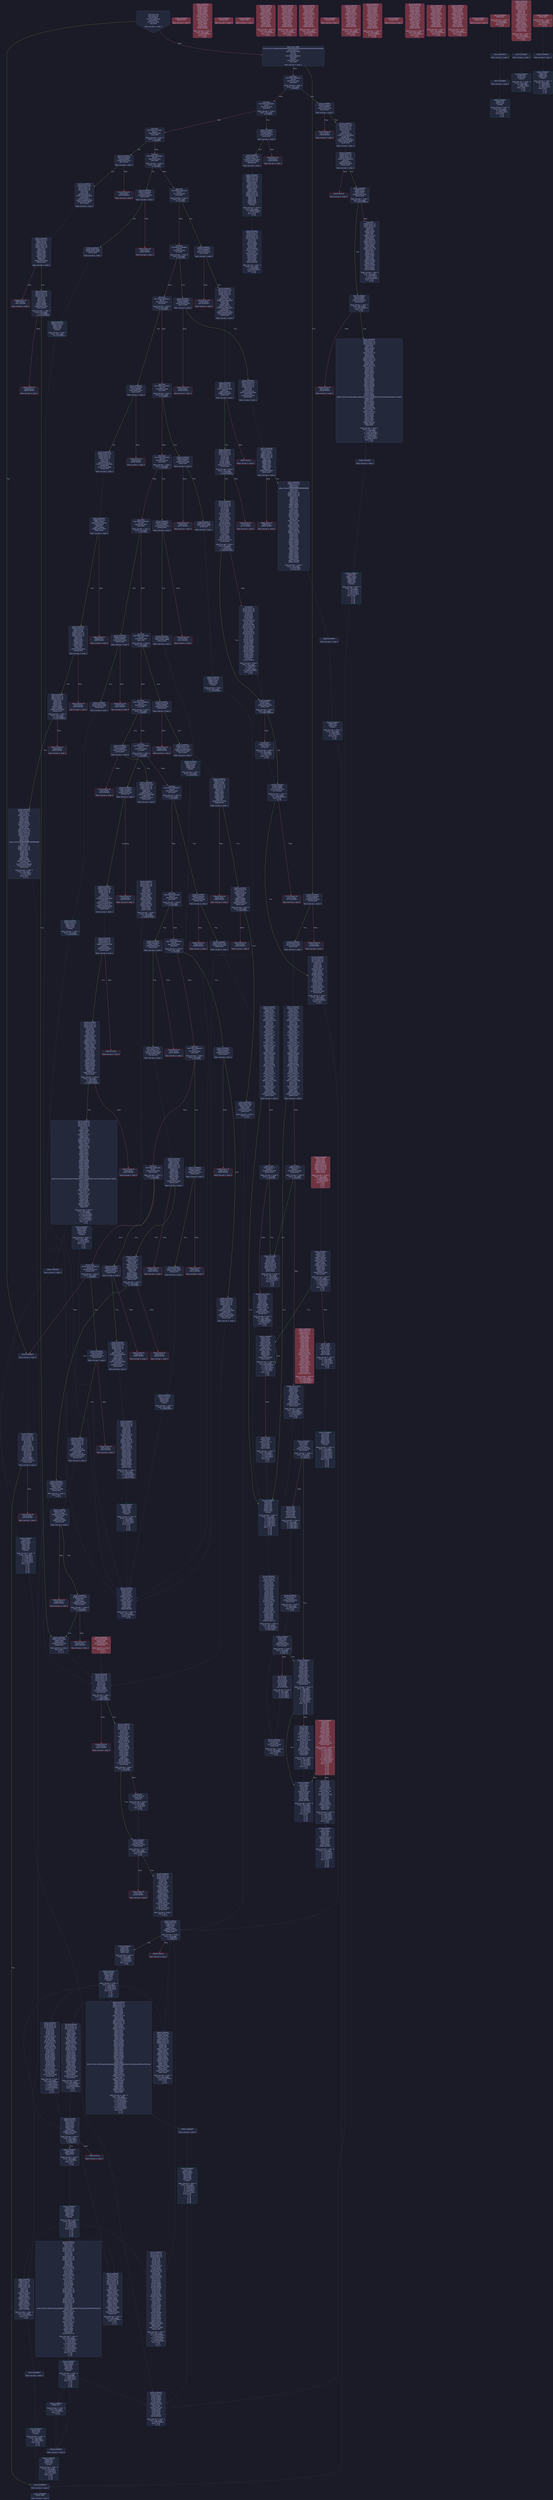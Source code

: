 digraph G {
    node [shape=box, style="filled, rounded", color="#565f89", fontcolor="#c0caf5", fontname="Helvetica", fillcolor="#24283b"];
    edge [color="#414868", fontcolor="#c0caf5", fontname="Helvetica"];
    bgcolor="#1a1b26";
    0 [ label = "[00] PUSH1 60
[02] PUSH1 40
[04] MSTORE
[05] CALLDATASIZE
[06] ISZERO
[07] PUSH2 010f
[0a] JUMPI

Stack size req: 0, sizeΔ: 0
" shape = invhouse]
    1 [ label = "[0b] PUSH4 ffffffff
[10] PUSH29 0100000000000000000000000000000000000000000000000000000000
[2e] PUSH1 00
[30] CALLDATALOAD
[31] DIV
[32] AND
[33] PUSH4 06fdde03
[38] DUP2
[39] EQ
[3a] PUSH2 0133
[3d] JUMPI

Stack size req: 0, sizeΔ: 1
"]
    2 [ label = "[3e] DUP1
[3f] PUSH4 095ea7b3
[44] EQ
[45] PUSH2 01be
[48] JUMPI

Stack size req: 1, sizeΔ: 0
Entry->Op usage:
	0->68:EQ:1
"]
    3 [ label = "[49] DUP1
[4a] PUSH4 09dba5ed
[4f] EQ
[50] PUSH2 01f4
[53] JUMPI

Stack size req: 1, sizeΔ: 0
Entry->Op usage:
	0->79:EQ:1
"]
    4 [ label = "[54] DUP1
[55] PUSH4 0f774931
[5a] EQ
[5b] PUSH2 0226
[5e] JUMPI

Stack size req: 1, sizeΔ: 0
Entry->Op usage:
	0->90:EQ:1
"]
    5 [ label = "[5f] DUP1
[60] PUSH4 18160ddd
[65] EQ
[66] PUSH2 024a
[69] JUMPI

Stack size req: 1, sizeΔ: 0
Entry->Op usage:
	0->101:EQ:1
"]
    6 [ label = "[6a] DUP1
[6b] PUSH4 23b872dd
[70] EQ
[71] PUSH2 026f
[74] JUMPI

Stack size req: 1, sizeΔ: 0
Entry->Op usage:
	0->112:EQ:1
"]
    7 [ label = "[75] DUP1
[76] PUSH4 27d6d6e0
[7b] EQ
[7c] PUSH2 02ab
[7f] JUMPI

Stack size req: 1, sizeΔ: 0
Entry->Op usage:
	0->123:EQ:1
"]
    8 [ label = "[80] DUP1
[81] PUSH4 305ed015
[86] EQ
[87] PUSH2 02cc
[8a] JUMPI

Stack size req: 1, sizeΔ: 0
Entry->Op usage:
	0->134:EQ:1
"]
    9 [ label = "[8b] DUP1
[8c] PUSH4 313ce567
[91] EQ
[92] PUSH2 02ed
[95] JUMPI

Stack size req: 1, sizeΔ: 0
Entry->Op usage:
	0->145:EQ:1
"]
    10 [ label = "[96] DUP1
[97] PUSH4 35e295f4
[9c] EQ
[9d] PUSH2 0312
[a0] JUMPI

Stack size req: 1, sizeΔ: 0
Entry->Op usage:
	0->156:EQ:1
"]
    11 [ label = "[a1] DUP1
[a2] PUSH4 4c85c4a3
[a7] EQ
[a8] PUSH2 0337
[ab] JUMPI

Stack size req: 1, sizeΔ: 0
Entry->Op usage:
	0->167:EQ:1
"]
    12 [ label = "[ac] DUP1
[ad] PUSH4 6d1b229d
[b2] EQ
[b3] PUSH2 035c
[b6] JUMPI

Stack size req: 1, sizeΔ: 0
Entry->Op usage:
	0->178:EQ:1
"]
    13 [ label = "[b7] DUP1
[b8] PUSH4 70a08231
[bd] EQ
[be] PUSH2 0374
[c1] JUMPI

Stack size req: 1, sizeΔ: 0
Entry->Op usage:
	0->189:EQ:1
"]
    14 [ label = "[c2] DUP1
[c3] PUSH4 9281cd65
[c8] EQ
[c9] PUSH2 03a5
[cc] JUMPI

Stack size req: 1, sizeΔ: 0
Entry->Op usage:
	0->200:EQ:1
"]
    15 [ label = "[cd] DUP1
[ce] PUSH4 95d89b41
[d3] EQ
[d4] PUSH2 03de
[d7] JUMPI

Stack size req: 1, sizeΔ: 0
Entry->Op usage:
	0->211:EQ:1
"]
    16 [ label = "[d8] DUP1
[d9] PUSH4 97304ced
[de] EQ
[df] PUSH2 0469
[e2] JUMPI

Stack size req: 1, sizeΔ: 0
Entry->Op usage:
	0->222:EQ:1
"]
    17 [ label = "[e3] DUP1
[e4] PUSH4 a9059cbb
[e9] EQ
[ea] PUSH2 0481
[ed] JUMPI

Stack size req: 1, sizeΔ: 0
Entry->Op usage:
	0->233:EQ:1
"]
    18 [ label = "[ee] DUP1
[ef] PUSH4 d5abeb01
[f4] EQ
[f5] PUSH2 04b7
[f8] JUMPI

Stack size req: 1, sizeΔ: 0
Entry->Op usage:
	0->244:EQ:1
"]
    19 [ label = "[f9] DUP1
[fa] PUSH4 dd62ed3e
[ff] EQ
[0100] PUSH2 04dc
[0103] JUMPI

Stack size req: 1, sizeΔ: 0
Entry->Op usage:
	0->255:EQ:1
"]
    20 [ label = "[0104] DUP1
[0105] PUSH4 eac58572
[010a] EQ
[010b] PUSH2 0513
[010e] JUMPI

Stack size req: 1, sizeΔ: 0
Entry->Op usage:
	0->266:EQ:1
"]
    21 [ label = "[010f] JUMPDEST

Stack size req: 0, sizeΔ: 0
"]
    22 [ label = "[0110] JUMPDEST
[0111] CALLER
[0112] PUSH1 01
[0114] PUSH1 a0
[0116] PUSH1 02
[0118] EXP
[0119] SUB
[011a] AND
[011b] ORIGIN
[011c] PUSH1 01
[011e] PUSH1 a0
[0120] PUSH1 02
[0122] EXP
[0123] SUB
[0124] AND
[0125] EQ
[0126] ISZERO
[0127] ISZERO
[0128] PUSH2 0130
[012b] JUMPI

Stack size req: 0, sizeΔ: 0
"]
    23 [ label = "[012c] PUSH1 00
[012e] DUP1
[012f] REVERT

Stack size req: 0, sizeΔ: 0
" color = "red"]
    24 [ label = "[0130] JUMPDEST

Stack size req: 0, sizeΔ: 0
"]
    25 [ label = "[0131] JUMPDEST
[0132] STOP

Stack size req: 0, sizeΔ: 0
" color = "darkblue"]
    26 [ label = "[0133] JUMPDEST
[0134] CALLVALUE
[0135] ISZERO
[0136] PUSH2 013e
[0139] JUMPI

Stack size req: 0, sizeΔ: 0
"]
    27 [ label = "[013a] PUSH1 00
[013c] DUP1
[013d] REVERT

Stack size req: 0, sizeΔ: 0
" color = "red"]
    28 [ label = "[013e] JUMPDEST
[013f] PUSH2 0146
[0142] PUSH2 0537
[0145] JUMP

Stack size req: 0, sizeΔ: 1
"]
    29 [ label = "[0146] JUMPDEST
[0147] PUSH1 40
[0149] MLOAD
[014a] PUSH1 20
[014c] DUP1
[014d] DUP3
[014e] MSTORE
[014f] DUP2
[0150] SWAP1
[0151] DUP2
[0152] ADD
[0153] DUP4
[0154] DUP2
[0155] DUP2
[0156] MLOAD
[0157] DUP2
[0158] MSTORE
[0159] PUSH1 20
[015b] ADD
[015c] SWAP2
[015d] POP
[015e] DUP1
[015f] MLOAD
[0160] SWAP1
[0161] PUSH1 20
[0163] ADD
[0164] SWAP1
[0165] DUP1
[0166] DUP4
[0167] DUP4
[0168] PUSH1 00

Stack size req: 1, sizeΔ: 9
Entry->Op usage:
	0->342:MLOAD:0
	0->351:MLOAD:0
	0->355:ADD:1
"]
    30 [ label = "[016a] JUMPDEST
[016b] DUP4
[016c] DUP2
[016d] LT
[016e] ISZERO
[016f] PUSH2 0183
[0172] JUMPI

Stack size req: 4, sizeΔ: 0
Entry->Op usage:
	0->365:LT:0
	3->365:LT:1
"]
    31 [ label = "[0173] DUP1
[0174] DUP3
[0175] ADD
[0176] MLOAD
[0177] DUP2
[0178] DUP5
[0179] ADD
[017a] MSTORE

Stack size req: 3, sizeΔ: 0
Entry->Op usage:
	0->373:ADD:1
	0->377:ADD:1
	1->373:ADD:0
	2->377:ADD:0
"]
    32 [ label = "[017b] JUMPDEST
[017c] PUSH1 20
[017e] ADD
[017f] PUSH2 016a
[0182] JUMP

Stack size req: 1, sizeΔ: 0
Entry->Op usage:
	0->382:ADD:1
Entry->Exit:
	0->😵
"]
    33 [ label = "[0183] JUMPDEST
[0184] POP
[0185] POP
[0186] POP
[0187] POP
[0188] SWAP1
[0189] POP
[018a] SWAP1
[018b] DUP2
[018c] ADD
[018d] SWAP1
[018e] PUSH1 1f
[0190] AND
[0191] DUP1
[0192] ISZERO
[0193] PUSH2 01b0
[0196] JUMPI

Stack size req: 7, sizeΔ: -5
Entry->Op usage:
	0->388:POP:0
	1->389:POP:0
	2->390:POP:0
	3->391:POP:0
	4->396:ADD:0
	4->400:AND:1
	4->402:ISZERO:0
	5->393:POP:0
	6->396:ADD:1
Entry->Exit:
	0->😵
	1->😵
	2->😵
	3->😵
	4->0
	5->😵
	6->😵
"]
    34 [ label = "[0197] DUP1
[0198] DUP3
[0199] SUB
[019a] DUP1
[019b] MLOAD
[019c] PUSH1 01
[019e] DUP4
[019f] PUSH1 20
[01a1] SUB
[01a2] PUSH2 0100
[01a5] EXP
[01a6] SUB
[01a7] NOT
[01a8] AND
[01a9] DUP2
[01aa] MSTORE
[01ab] PUSH1 20
[01ad] ADD
[01ae] SWAP2
[01af] POP

Stack size req: 2, sizeΔ: 0
Entry->Op usage:
	0->409:SUB:1
	0->417:SUB:1
	1->409:SUB:0
	1->431:POP:0
Entry->Exit:
	1->😵
"]
    35 [ label = "[01b0] JUMPDEST
[01b1] POP
[01b2] SWAP3
[01b3] POP
[01b4] POP
[01b5] POP
[01b6] PUSH1 40
[01b8] MLOAD
[01b9] DUP1
[01ba] SWAP2
[01bb] SUB
[01bc] SWAP1
[01bd] RETURN

Stack size req: 5, sizeΔ: -5
Entry->Op usage:
	0->433:POP:0
	1->443:SUB:0
	2->436:POP:0
	3->437:POP:0
	4->435:POP:0
Entry->Exit:
	0->😵
	1->😵
	2->😵
	3->😵
	4->😵
" color = "darkblue"]
    36 [ label = "[01be] JUMPDEST
[01bf] CALLVALUE
[01c0] ISZERO
[01c1] PUSH2 01c9
[01c4] JUMPI

Stack size req: 0, sizeΔ: 0
"]
    37 [ label = "[01c5] PUSH1 00
[01c7] DUP1
[01c8] REVERT

Stack size req: 0, sizeΔ: 0
" color = "red"]
    38 [ label = "[01c9] JUMPDEST
[01ca] PUSH2 01e0
[01cd] PUSH1 01
[01cf] PUSH1 a0
[01d1] PUSH1 02
[01d3] EXP
[01d4] SUB
[01d5] PUSH1 04
[01d7] CALLDATALOAD
[01d8] AND
[01d9] PUSH1 24
[01db] CALLDATALOAD
[01dc] PUSH2 05d5
[01df] JUMP

Stack size req: 0, sizeΔ: 3
"]
    39 [ label = "[01e0] JUMPDEST
[01e1] PUSH1 40
[01e3] MLOAD
[01e4] SWAP1
[01e5] ISZERO
[01e6] ISZERO
[01e7] DUP2
[01e8] MSTORE
[01e9] PUSH1 20
[01eb] ADD
[01ec] PUSH1 40
[01ee] MLOAD
[01ef] DUP1
[01f0] SWAP2
[01f1] SUB
[01f2] SWAP1
[01f3] RETURN

Stack size req: 1, sizeΔ: -1
Entry->Op usage:
	0->485:ISZERO:0
Entry->Exit:
	0->😵
" color = "darkblue"]
    40 [ label = "[01f4] JUMPDEST
[01f5] CALLVALUE
[01f6] ISZERO
[01f7] PUSH2 01ff
[01fa] JUMPI

Stack size req: 0, sizeΔ: 0
"]
    41 [ label = "[01fb] PUSH1 00
[01fd] DUP1
[01fe] REVERT

Stack size req: 0, sizeΔ: 0
" color = "red"]
    42 [ label = "[01ff] JUMPDEST
[0200] PUSH2 020a
[0203] PUSH1 04
[0205] CALLDATALOAD
[0206] PUSH2 068c
[0209] JUMP

Stack size req: 0, sizeΔ: 2
"]
    43 [ label = "[020a] JUMPDEST
[020b] PUSH1 40
[020d] MLOAD
[020e] PUSH1 01
[0210] PUSH1 a0
[0212] PUSH1 02
[0214] EXP
[0215] SUB
[0216] SWAP1
[0217] SWAP2
[0218] AND
[0219] DUP2
[021a] MSTORE
[021b] PUSH1 20
[021d] ADD
[021e] PUSH1 40
[0220] MLOAD
[0221] DUP1
[0222] SWAP2
[0223] SUB
[0224] SWAP1
[0225] RETURN

Stack size req: 1, sizeΔ: -1
Entry->Op usage:
	0->536:AND:0
	0->538:MSTORE:1
Entry->Exit:
	0->😵
" color = "darkblue"]
    44 [ label = "[0226] JUMPDEST
[0227] CALLVALUE
[0228] ISZERO
[0229] PUSH2 0231
[022c] JUMPI

Stack size req: 0, sizeΔ: 0
"]
    45 [ label = "[022d] PUSH1 00
[022f] DUP1
[0230] REVERT

Stack size req: 0, sizeΔ: 0
" color = "red"]
    46 [ label = "[0231] JUMPDEST
[0232] PUSH2 0130
[0235] PUSH1 01
[0237] PUSH1 a0
[0239] PUSH1 02
[023b] EXP
[023c] SUB
[023d] PUSH1 04
[023f] CALLDATALOAD
[0240] AND
[0241] PUSH1 24
[0243] CALLDATALOAD
[0244] PUSH2 06a7
[0247] JUMP

Stack size req: 0, sizeΔ: 3
"]
    47 [ label = "[0248] JUMPDEST
[0249] STOP

Stack size req: 0, sizeΔ: 0
" color = "darkblue" fillcolor = "#703440"]
    48 [ label = "[024a] JUMPDEST
[024b] CALLVALUE
[024c] ISZERO
[024d] PUSH2 0255
[0250] JUMPI

Stack size req: 0, sizeΔ: 0
"]
    49 [ label = "[0251] PUSH1 00
[0253] DUP1
[0254] REVERT

Stack size req: 0, sizeΔ: 0
" color = "red"]
    50 [ label = "[0255] JUMPDEST
[0256] PUSH2 025d
[0259] PUSH2 06e8
[025c] JUMP

Stack size req: 0, sizeΔ: 1
"]
    51 [ label = "[025d] JUMPDEST
[025e] PUSH1 40
[0260] MLOAD
[0261] SWAP1
[0262] DUP2
[0263] MSTORE
[0264] PUSH1 20
[0266] ADD
[0267] PUSH1 40
[0269] MLOAD
[026a] DUP1
[026b] SWAP2
[026c] SUB
[026d] SWAP1
[026e] RETURN

Stack size req: 1, sizeΔ: -1
Entry->Op usage:
	0->611:MSTORE:1
Entry->Exit:
	0->😵
" color = "darkblue"]
    52 [ label = "[026f] JUMPDEST
[0270] CALLVALUE
[0271] ISZERO
[0272] PUSH2 027a
[0275] JUMPI

Stack size req: 0, sizeΔ: 0
"]
    53 [ label = "[0276] PUSH1 00
[0278] DUP1
[0279] REVERT

Stack size req: 0, sizeΔ: 0
" color = "red"]
    54 [ label = "[027a] JUMPDEST
[027b] PUSH2 01e0
[027e] PUSH1 01
[0280] PUSH1 a0
[0282] PUSH1 02
[0284] EXP
[0285] SUB
[0286] PUSH1 04
[0288] CALLDATALOAD
[0289] DUP2
[028a] AND
[028b] SWAP1
[028c] PUSH1 24
[028e] CALLDATALOAD
[028f] AND
[0290] PUSH1 44
[0292] CALLDATALOAD
[0293] PUSH2 06ee
[0296] JUMP

Stack size req: 0, sizeΔ: 4
"]
    55 [ label = "[0297] JUMPDEST
[0298] PUSH1 40
[029a] MLOAD
[029b] SWAP1
[029c] ISZERO
[029d] ISZERO
[029e] DUP2
[029f] MSTORE
[02a0] PUSH1 20
[02a2] ADD
[02a3] PUSH1 40
[02a5] MLOAD
[02a6] DUP1
[02a7] SWAP2
[02a8] SUB
[02a9] SWAP1
[02aa] RETURN

Stack size req: 1, sizeΔ: -1
Entry->Op usage:
	0->668:ISZERO:0
Entry->Exit:
	0->😵
" color = "darkblue" fillcolor = "#703440"]
    56 [ label = "[02ab] JUMPDEST
[02ac] CALLVALUE
[02ad] ISZERO
[02ae] PUSH2 02b6
[02b1] JUMPI

Stack size req: 0, sizeΔ: 0
"]
    57 [ label = "[02b2] PUSH1 00
[02b4] DUP1
[02b5] REVERT

Stack size req: 0, sizeΔ: 0
" color = "red"]
    58 [ label = "[02b6] JUMPDEST
[02b7] PUSH2 0130
[02ba] PUSH1 01
[02bc] PUSH1 a0
[02be] PUSH1 02
[02c0] EXP
[02c1] SUB
[02c2] PUSH1 04
[02c4] CALLDATALOAD
[02c5] AND
[02c6] PUSH2 087c
[02c9] JUMP

Stack size req: 0, sizeΔ: 2
"]
    59 [ label = "[02ca] JUMPDEST
[02cb] STOP

Stack size req: 0, sizeΔ: 0
" color = "darkblue" fillcolor = "#703440"]
    60 [ label = "[02cc] JUMPDEST
[02cd] CALLVALUE
[02ce] ISZERO
[02cf] PUSH2 02d7
[02d2] JUMPI

Stack size req: 0, sizeΔ: 0
"]
    61 [ label = "[02d3] PUSH1 00
[02d5] DUP1
[02d6] REVERT

Stack size req: 0, sizeΔ: 0
" color = "red"]
    62 [ label = "[02d7] JUMPDEST
[02d8] PUSH2 0130
[02db] PUSH1 01
[02dd] PUSH1 a0
[02df] PUSH1 02
[02e1] EXP
[02e2] SUB
[02e3] PUSH1 04
[02e5] CALLDATALOAD
[02e6] AND
[02e7] PUSH2 08ed
[02ea] JUMP

Stack size req: 0, sizeΔ: 2
"]
    63 [ label = "[02eb] JUMPDEST
[02ec] STOP

Stack size req: 0, sizeΔ: 0
" color = "darkblue" fillcolor = "#703440"]
    64 [ label = "[02ed] JUMPDEST
[02ee] CALLVALUE
[02ef] ISZERO
[02f0] PUSH2 02f8
[02f3] JUMPI

Stack size req: 0, sizeΔ: 0
"]
    65 [ label = "[02f4] PUSH1 00
[02f6] DUP1
[02f7] REVERT

Stack size req: 0, sizeΔ: 0
" color = "red"]
    66 [ label = "[02f8] JUMPDEST
[02f9] PUSH2 025d
[02fc] PUSH2 0983
[02ff] JUMP

Stack size req: 0, sizeΔ: 1
"]
    67 [ label = "[0300] JUMPDEST
[0301] PUSH1 40
[0303] MLOAD
[0304] SWAP1
[0305] DUP2
[0306] MSTORE
[0307] PUSH1 20
[0309] ADD
[030a] PUSH1 40
[030c] MLOAD
[030d] DUP1
[030e] SWAP2
[030f] SUB
[0310] SWAP1
[0311] RETURN

Stack size req: 1, sizeΔ: -1
Entry->Op usage:
	0->774:MSTORE:1
Entry->Exit:
	0->😵
" color = "darkblue" fillcolor = "#703440"]
    68 [ label = "[0312] JUMPDEST
[0313] CALLVALUE
[0314] ISZERO
[0315] PUSH2 031d
[0318] JUMPI

Stack size req: 0, sizeΔ: 0
"]
    69 [ label = "[0319] PUSH1 00
[031b] DUP1
[031c] REVERT

Stack size req: 0, sizeΔ: 0
" color = "red"]
    70 [ label = "[031d] JUMPDEST
[031e] PUSH2 025d
[0321] PUSH2 0989
[0324] JUMP

Stack size req: 0, sizeΔ: 1
"]
    71 [ label = "[0325] JUMPDEST
[0326] PUSH1 40
[0328] MLOAD
[0329] SWAP1
[032a] DUP2
[032b] MSTORE
[032c] PUSH1 20
[032e] ADD
[032f] PUSH1 40
[0331] MLOAD
[0332] DUP1
[0333] SWAP2
[0334] SUB
[0335] SWAP1
[0336] RETURN

Stack size req: 1, sizeΔ: -1
Entry->Op usage:
	0->811:MSTORE:1
Entry->Exit:
	0->😵
" color = "darkblue" fillcolor = "#703440"]
    72 [ label = "[0337] JUMPDEST
[0338] CALLVALUE
[0339] ISZERO
[033a] PUSH2 0342
[033d] JUMPI

Stack size req: 0, sizeΔ: 0
"]
    73 [ label = "[033e] PUSH1 00
[0340] DUP1
[0341] REVERT

Stack size req: 0, sizeΔ: 0
" color = "red"]
    74 [ label = "[0342] JUMPDEST
[0343] PUSH2 025d
[0346] PUSH2 098f
[0349] JUMP

Stack size req: 0, sizeΔ: 1
"]
    75 [ label = "[034a] JUMPDEST
[034b] PUSH1 40
[034d] MLOAD
[034e] SWAP1
[034f] DUP2
[0350] MSTORE
[0351] PUSH1 20
[0353] ADD
[0354] PUSH1 40
[0356] MLOAD
[0357] DUP1
[0358] SWAP2
[0359] SUB
[035a] SWAP1
[035b] RETURN

Stack size req: 1, sizeΔ: -1
Entry->Op usage:
	0->848:MSTORE:1
Entry->Exit:
	0->😵
" color = "darkblue" fillcolor = "#703440"]
    76 [ label = "[035c] JUMPDEST
[035d] CALLVALUE
[035e] ISZERO
[035f] PUSH2 0367
[0362] JUMPI

Stack size req: 0, sizeΔ: 0
"]
    77 [ label = "[0363] PUSH1 00
[0365] DUP1
[0366] REVERT

Stack size req: 0, sizeΔ: 0
" color = "red"]
    78 [ label = "[0367] JUMPDEST
[0368] PUSH2 0130
[036b] PUSH1 04
[036d] CALLDATALOAD
[036e] PUSH2 0995
[0371] JUMP

Stack size req: 0, sizeΔ: 2
"]
    79 [ label = "[0372] JUMPDEST
[0373] STOP

Stack size req: 0, sizeΔ: 0
" color = "darkblue" fillcolor = "#703440"]
    80 [ label = "[0374] JUMPDEST
[0375] CALLVALUE
[0376] ISZERO
[0377] PUSH2 037f
[037a] JUMPI

Stack size req: 0, sizeΔ: 0
"]
    81 [ label = "[037b] PUSH1 00
[037d] DUP1
[037e] REVERT

Stack size req: 0, sizeΔ: 0
" color = "red"]
    82 [ label = "[037f] JUMPDEST
[0380] PUSH2 025d
[0383] PUSH1 01
[0385] PUSH1 a0
[0387] PUSH1 02
[0389] EXP
[038a] SUB
[038b] PUSH1 04
[038d] CALLDATALOAD
[038e] AND
[038f] PUSH2 0a18
[0392] JUMP

Stack size req: 0, sizeΔ: 2
"]
    83 [ label = "[0393] JUMPDEST
[0394] PUSH1 40
[0396] MLOAD
[0397] SWAP1
[0398] DUP2
[0399] MSTORE
[039a] PUSH1 20
[039c] ADD
[039d] PUSH1 40
[039f] MLOAD
[03a0] DUP1
[03a1] SWAP2
[03a2] SUB
[03a3] SWAP1
[03a4] RETURN

Stack size req: 1, sizeΔ: -1
Entry->Op usage:
	0->921:MSTORE:1
Entry->Exit:
	0->😵
" color = "darkblue" fillcolor = "#703440"]
    84 [ label = "[03a5] JUMPDEST
[03a6] CALLVALUE
[03a7] ISZERO
[03a8] PUSH2 03b0
[03ab] JUMPI

Stack size req: 0, sizeΔ: 0
"]
    85 [ label = "[03ac] PUSH1 00
[03ae] DUP1
[03af] REVERT

Stack size req: 0, sizeΔ: 0
" color = "red"]
    86 [ label = "[03b0] JUMPDEST
[03b1] PUSH2 01e0
[03b4] PUSH1 01
[03b6] PUSH1 a0
[03b8] PUSH1 02
[03ba] EXP
[03bb] SUB
[03bc] PUSH1 04
[03be] CALLDATALOAD
[03bf] AND
[03c0] PUSH1 24
[03c2] CALLDATALOAD
[03c3] PUSH1 44
[03c5] CALLDATALOAD
[03c6] PUSH2 0a37
[03c9] JUMP

Stack size req: 0, sizeΔ: 4
"]
    87 [ label = "[03ca] JUMPDEST
[03cb] PUSH1 40
[03cd] MLOAD
[03ce] SWAP1
[03cf] ISZERO
[03d0] ISZERO
[03d1] DUP2
[03d2] MSTORE
[03d3] PUSH1 20
[03d5] ADD
[03d6] PUSH1 40
[03d8] MLOAD
[03d9] DUP1
[03da] SWAP2
[03db] SUB
[03dc] SWAP1
[03dd] RETURN

Stack size req: 1, sizeΔ: -1
Entry->Op usage:
	0->975:ISZERO:0
Entry->Exit:
	0->😵
" color = "darkblue" fillcolor = "#703440"]
    88 [ label = "[03de] JUMPDEST
[03df] CALLVALUE
[03e0] ISZERO
[03e1] PUSH2 03e9
[03e4] JUMPI

Stack size req: 0, sizeΔ: 0
"]
    89 [ label = "[03e5] PUSH1 00
[03e7] DUP1
[03e8] REVERT

Stack size req: 0, sizeΔ: 0
" color = "red"]
    90 [ label = "[03e9] JUMPDEST
[03ea] PUSH2 0146
[03ed] PUSH2 0ae5
[03f0] JUMP

Stack size req: 0, sizeΔ: 1
"]
    91 [ label = "[03f1] JUMPDEST
[03f2] PUSH1 40
[03f4] MLOAD
[03f5] PUSH1 20
[03f7] DUP1
[03f8] DUP3
[03f9] MSTORE
[03fa] DUP2
[03fb] SWAP1
[03fc] DUP2
[03fd] ADD
[03fe] DUP4
[03ff] DUP2
[0400] DUP2
[0401] MLOAD
[0402] DUP2
[0403] MSTORE
[0404] PUSH1 20
[0406] ADD
[0407] SWAP2
[0408] POP
[0409] DUP1
[040a] MLOAD
[040b] SWAP1
[040c] PUSH1 20
[040e] ADD
[040f] SWAP1
[0410] DUP1
[0411] DUP4
[0412] DUP4
[0413] PUSH1 00

Stack size req: 1, sizeΔ: 9
Entry->Op usage:
	0->1025:MLOAD:0
	0->1034:MLOAD:0
	0->1038:ADD:1
" fillcolor = "#703440"]
    92 [ label = "[0415] JUMPDEST
[0416] DUP4
[0417] DUP2
[0418] LT
[0419] ISZERO
[041a] PUSH2 0183
[041d] JUMPI

Stack size req: 4, sizeΔ: 0
Entry->Op usage:
	0->1048:LT:0
	3->1048:LT:1
"]
    93 [ label = "[041e] DUP1
[041f] DUP3
[0420] ADD
[0421] MLOAD
[0422] DUP2
[0423] DUP5
[0424] ADD
[0425] MSTORE

Stack size req: 3, sizeΔ: 0
Entry->Op usage:
	0->1056:ADD:1
	0->1060:ADD:1
	1->1056:ADD:0
	2->1060:ADD:0
"]
    94 [ label = "[0426] JUMPDEST
[0427] PUSH1 20
[0429] ADD
[042a] PUSH2 016a
[042d] JUMP

Stack size req: 1, sizeΔ: 0
Entry->Op usage:
	0->1065:ADD:1
Entry->Exit:
	0->😵
"]
    95 [ label = "[042e] JUMPDEST
[042f] POP
[0430] POP
[0431] POP
[0432] POP
[0433] SWAP1
[0434] POP
[0435] SWAP1
[0436] DUP2
[0437] ADD
[0438] SWAP1
[0439] PUSH1 1f
[043b] AND
[043c] DUP1
[043d] ISZERO
[043e] PUSH2 01b0
[0441] JUMPI

Stack size req: 7, sizeΔ: -5
Entry->Op usage:
	0->1071:POP:0
	1->1072:POP:0
	2->1073:POP:0
	3->1074:POP:0
	4->1079:ADD:0
	4->1083:AND:1
	4->1085:ISZERO:0
	5->1076:POP:0
	6->1079:ADD:1
Entry->Exit:
	0->😵
	1->😵
	2->😵
	3->😵
	4->0
	5->😵
	6->😵
" fillcolor = "#703440"]
    96 [ label = "[0442] DUP1
[0443] DUP3
[0444] SUB
[0445] DUP1
[0446] MLOAD
[0447] PUSH1 01
[0449] DUP4
[044a] PUSH1 20
[044c] SUB
[044d] PUSH2 0100
[0450] EXP
[0451] SUB
[0452] NOT
[0453] AND
[0454] DUP2
[0455] MSTORE
[0456] PUSH1 20
[0458] ADD
[0459] SWAP2
[045a] POP

Stack size req: 2, sizeΔ: 0
Entry->Op usage:
	0->1092:SUB:1
	0->1100:SUB:1
	1->1092:SUB:0
	1->1114:POP:0
Entry->Exit:
	1->😵
"]
    97 [ label = "[045b] JUMPDEST
[045c] POP
[045d] SWAP3
[045e] POP
[045f] POP
[0460] POP
[0461] PUSH1 40
[0463] MLOAD
[0464] DUP1
[0465] SWAP2
[0466] SUB
[0467] SWAP1
[0468] RETURN

Stack size req: 5, sizeΔ: -5
Entry->Op usage:
	0->1116:POP:0
	1->1126:SUB:0
	2->1119:POP:0
	3->1120:POP:0
	4->1118:POP:0
Entry->Exit:
	0->😵
	1->😵
	2->😵
	3->😵
	4->😵
" color = "darkblue"]
    98 [ label = "[0469] JUMPDEST
[046a] CALLVALUE
[046b] ISZERO
[046c] PUSH2 0474
[046f] JUMPI

Stack size req: 0, sizeΔ: 0
"]
    99 [ label = "[0470] PUSH1 00
[0472] DUP1
[0473] REVERT

Stack size req: 0, sizeΔ: 0
" color = "red"]
    100 [ label = "[0474] JUMPDEST
[0475] PUSH2 0130
[0478] PUSH1 04
[047a] CALLDATALOAD
[047b] PUSH2 0b83
[047e] JUMP

Stack size req: 0, sizeΔ: 2
"]
    101 [ label = "[047f] JUMPDEST
[0480] STOP

Stack size req: 0, sizeΔ: 0
" color = "darkblue" fillcolor = "#703440"]
    102 [ label = "[0481] JUMPDEST
[0482] CALLVALUE
[0483] ISZERO
[0484] PUSH2 048c
[0487] JUMPI

Stack size req: 0, sizeΔ: 0
"]
    103 [ label = "[0488] PUSH1 00
[048a] DUP1
[048b] REVERT

Stack size req: 0, sizeΔ: 0
" color = "red"]
    104 [ label = "[048c] JUMPDEST
[048d] PUSH2 01e0
[0490] PUSH1 01
[0492] PUSH1 a0
[0494] PUSH1 02
[0496] EXP
[0497] SUB
[0498] PUSH1 04
[049a] CALLDATALOAD
[049b] AND
[049c] PUSH1 24
[049e] CALLDATALOAD
[049f] PUSH2 0c0b
[04a2] JUMP

Stack size req: 0, sizeΔ: 3
"]
    105 [ label = "[04a3] JUMPDEST
[04a4] PUSH1 40
[04a6] MLOAD
[04a7] SWAP1
[04a8] ISZERO
[04a9] ISZERO
[04aa] DUP2
[04ab] MSTORE
[04ac] PUSH1 20
[04ae] ADD
[04af] PUSH1 40
[04b1] MLOAD
[04b2] DUP1
[04b3] SWAP2
[04b4] SUB
[04b5] SWAP1
[04b6] RETURN

Stack size req: 1, sizeΔ: -1
Entry->Op usage:
	0->1192:ISZERO:0
Entry->Exit:
	0->😵
" color = "darkblue" fillcolor = "#703440"]
    106 [ label = "[04b7] JUMPDEST
[04b8] CALLVALUE
[04b9] ISZERO
[04ba] PUSH2 04c2
[04bd] JUMPI

Stack size req: 0, sizeΔ: 0
"]
    107 [ label = "[04be] PUSH1 00
[04c0] DUP1
[04c1] REVERT

Stack size req: 0, sizeΔ: 0
" color = "red"]
    108 [ label = "[04c2] JUMPDEST
[04c3] PUSH2 025d
[04c6] PUSH2 0d21
[04c9] JUMP

Stack size req: 0, sizeΔ: 1
"]
    109 [ label = "[04ca] JUMPDEST
[04cb] PUSH1 40
[04cd] MLOAD
[04ce] SWAP1
[04cf] DUP2
[04d0] MSTORE
[04d1] PUSH1 20
[04d3] ADD
[04d4] PUSH1 40
[04d6] MLOAD
[04d7] DUP1
[04d8] SWAP2
[04d9] SUB
[04da] SWAP1
[04db] RETURN

Stack size req: 1, sizeΔ: -1
Entry->Op usage:
	0->1232:MSTORE:1
Entry->Exit:
	0->😵
" color = "darkblue" fillcolor = "#703440"]
    110 [ label = "[04dc] JUMPDEST
[04dd] CALLVALUE
[04de] ISZERO
[04df] PUSH2 04e7
[04e2] JUMPI

Stack size req: 0, sizeΔ: 0
"]
    111 [ label = "[04e3] PUSH1 00
[04e5] DUP1
[04e6] REVERT

Stack size req: 0, sizeΔ: 0
" color = "red"]
    112 [ label = "[04e7] JUMPDEST
[04e8] PUSH2 025d
[04eb] PUSH1 01
[04ed] PUSH1 a0
[04ef] PUSH1 02
[04f1] EXP
[04f2] SUB
[04f3] PUSH1 04
[04f5] CALLDATALOAD
[04f6] DUP2
[04f7] AND
[04f8] SWAP1
[04f9] PUSH1 24
[04fb] CALLDATALOAD
[04fc] AND
[04fd] PUSH2 0d27
[0500] JUMP

Stack size req: 0, sizeΔ: 3
"]
    113 [ label = "[0501] JUMPDEST
[0502] PUSH1 40
[0504] MLOAD
[0505] SWAP1
[0506] DUP2
[0507] MSTORE
[0508] PUSH1 20
[050a] ADD
[050b] PUSH1 40
[050d] MLOAD
[050e] DUP1
[050f] SWAP2
[0510] SUB
[0511] SWAP1
[0512] RETURN

Stack size req: 1, sizeΔ: -1
Entry->Op usage:
	0->1287:MSTORE:1
Entry->Exit:
	0->😵
" color = "darkblue" fillcolor = "#703440"]
    114 [ label = "[0513] JUMPDEST
[0514] CALLVALUE
[0515] ISZERO
[0516] PUSH2 051e
[0519] JUMPI

Stack size req: 0, sizeΔ: 0
"]
    115 [ label = "[051a] PUSH1 00
[051c] DUP1
[051d] REVERT

Stack size req: 0, sizeΔ: 0
" color = "red"]
    116 [ label = "[051e] JUMPDEST
[051f] PUSH2 0130
[0522] PUSH1 01
[0524] PUSH1 a0
[0526] PUSH1 02
[0528] EXP
[0529] SUB
[052a] PUSH1 04
[052c] CALLDATALOAD
[052d] AND
[052e] PUSH1 24
[0530] CALLDATALOAD
[0531] PUSH2 0d54
[0534] JUMP

Stack size req: 0, sizeΔ: 3
"]
    117 [ label = "[0535] JUMPDEST
[0536] STOP

Stack size req: 0, sizeΔ: 0
" color = "darkblue" fillcolor = "#703440"]
    118 [ label = "[0537] JUMPDEST
[0538] PUSH1 02
[053a] DUP1
[053b] SLOAD
[053c] PUSH1 01
[053e] DUP2
[053f] PUSH1 01
[0541] AND
[0542] ISZERO
[0543] PUSH2 0100
[0546] MUL
[0547] SUB
[0548] AND
[0549] PUSH1 02
[054b] SWAP1
[054c] DIV
[054d] DUP1
[054e] PUSH1 1f
[0550] ADD
[0551] PUSH1 20
[0553] DUP1
[0554] SWAP2
[0555] DIV
[0556] MUL
[0557] PUSH1 20
[0559] ADD
[055a] PUSH1 40
[055c] MLOAD
[055d] SWAP1
[055e] DUP2
[055f] ADD
[0560] PUSH1 40
[0562] MSTORE
[0563] DUP1
[0564] SWAP3
[0565] SWAP2
[0566] SWAP1
[0567] DUP2
[0568] DUP2
[0569] MSTORE
[056a] PUSH1 20
[056c] ADD
[056d] DUP3
[056e] DUP1
[056f] SLOAD
[0570] PUSH1 01
[0572] DUP2
[0573] PUSH1 01
[0575] AND
[0576] ISZERO
[0577] PUSH2 0100
[057a] MUL
[057b] SUB
[057c] AND
[057d] PUSH1 02
[057f] SWAP1
[0580] DIV
[0581] DUP1
[0582] ISZERO
[0583] PUSH2 05cd
[0586] JUMPI

Stack size req: 0, sizeΔ: 6
"]
    119 [ label = "[0587] DUP1
[0588] PUSH1 1f
[058a] LT
[058b] PUSH2 05a2
[058e] JUMPI

Stack size req: 1, sizeΔ: 0
Entry->Op usage:
	0->1418:LT:1
"]
    120 [ label = "[058f] PUSH2 0100
[0592] DUP1
[0593] DUP4
[0594] SLOAD
[0595] DIV
[0596] MUL
[0597] DUP4
[0598] MSTORE
[0599] SWAP2
[059a] PUSH1 20
[059c] ADD
[059d] SWAP2
[059e] PUSH2 05cd
[05a1] JUMP

Stack size req: 3, sizeΔ: 0
Entry->Op usage:
	1->1428:SLOAD:0
	2->1432:MSTORE:0
	2->1436:ADD:1
Entry->Exit:
	2->😵
"]
    121 [ label = "[05a2] JUMPDEST
[05a3] DUP3
[05a4] ADD
[05a5] SWAP2
[05a6] SWAP1
[05a7] PUSH1 00
[05a9] MSTORE
[05aa] PUSH1 20
[05ac] PUSH1 00
[05ae] SHA3
[05af] SWAP1

Stack size req: 3, sizeΔ: 0
Entry->Op usage:
	0->1444:ADD:1
	1->1449:MSTORE:1
	2->1444:ADD:0
Entry->Exit:
	0->😵
	1->😵
	2->0
"]
    122 [ label = "[05b0] JUMPDEST
[05b1] DUP2
[05b2] SLOAD
[05b3] DUP2
[05b4] MSTORE
[05b5] SWAP1
[05b6] PUSH1 01
[05b8] ADD
[05b9] SWAP1
[05ba] PUSH1 20
[05bc] ADD
[05bd] DUP1
[05be] DUP4
[05bf] GT
[05c0] PUSH2 05b0
[05c3] JUMPI

Stack size req: 3, sizeΔ: 0
Entry->Op usage:
	0->1460:MSTORE:0
	0->1468:ADD:1
	1->1458:SLOAD:0
	1->1464:ADD:1
	2->1471:GT:0
Entry->Exit:
	0->😵
	1->😵
"]
    123 [ label = "[05c4] DUP3
[05c5] SWAP1
[05c6] SUB
[05c7] PUSH1 1f
[05c9] AND
[05ca] DUP3
[05cb] ADD
[05cc] SWAP2

Stack size req: 3, sizeΔ: 0
Entry->Op usage:
	0->1478:SUB:0
	2->1478:SUB:1
	2->1483:ADD:0
Entry->Exit:
	0->😵
	2->0
"]
    124 [ label = "[05cd] JUMPDEST
[05ce] POP
[05cf] POP
[05d0] POP
[05d1] POP
[05d2] POP
[05d3] DUP2
[05d4] JUMP
Indirect!

Stack size req: 7, sizeΔ: -5
Entry->Op usage:
	0->1486:POP:0
	1->1487:POP:0
	2->1488:POP:0
	3->1489:POP:0
	4->1490:POP:0
	6->1492:JUMP:0
Entry->Exit:
	0->😵
	1->😵
	2->😵
	3->😵
	4->😵
" color = "teal"]
    125 [ label = "[05d5] JUMPDEST
[05d6] PUSH1 00
[05d8] PUSH1 02
[05da] PUSH1 44
[05dc] CALLDATASIZE
[05dd] LT
[05de] ISZERO
[05df] PUSH2 05e4
[05e2] JUMPI

Stack size req: 0, sizeΔ: 2
"]
    126 [ label = "[05e3] INVALID

Stack size req: 0, sizeΔ: 0
" color = "red"]
    127 [ label = "[05e4] JUMPDEST
[05e5] DUP3
[05e6] ISZERO
[05e7] DUP1
[05e8] PUSH2 0614
[05eb] JUMPI

Stack size req: 3, sizeΔ: 1
Entry->Op usage:
	2->1510:ISZERO:0
"]
    128 [ label = "[05ec] POP
[05ed] PUSH1 01
[05ef] PUSH1 a0
[05f1] PUSH1 02
[05f3] EXP
[05f4] SUB
[05f5] CALLER
[05f6] DUP2
[05f7] AND
[05f8] PUSH1 00
[05fa] SWAP1
[05fb] DUP2
[05fc] MSTORE
[05fd] PUSH1 01
[05ff] PUSH1 20
[0601] SWAP1
[0602] DUP2
[0603] MSTORE
[0604] PUSH1 40
[0606] DUP1
[0607] DUP4
[0608] SHA3
[0609] SWAP4
[060a] DUP9
[060b] AND
[060c] DUP4
[060d] MSTORE
[060e] SWAP3
[060f] SWAP1
[0610] MSTORE
[0611] SHA3
[0612] SLOAD
[0613] ISZERO

Stack size req: 5, sizeΔ: 0
Entry->Op usage:
	0->1516:POP:0
	4->1547:AND:0
	4->1549:MSTORE:1
Entry->Exit:
	0->😵
"]
    129 [ label = "[0614] JUMPDEST
[0615] ISZERO
[0616] ISZERO
[0617] PUSH2 061f
[061a] JUMPI

Stack size req: 1, sizeΔ: -1
Entry->Op usage:
	0->1557:ISZERO:0
Entry->Exit:
	0->😵
"]
    130 [ label = "[061b] PUSH1 00
[061d] DUP1
[061e] REVERT

Stack size req: 0, sizeΔ: 0
" color = "red"]
    131 [ label = "[061f] JUMPDEST
[0620] PUSH1 01
[0622] PUSH1 a0
[0624] PUSH1 02
[0626] EXP
[0627] SUB
[0628] CALLER
[0629] DUP2
[062a] AND
[062b] PUSH1 00
[062d] DUP2
[062e] DUP2
[062f] MSTORE
[0630] PUSH1 01
[0632] PUSH1 20
[0634] SWAP1
[0635] DUP2
[0636] MSTORE
[0637] PUSH1 40
[0639] DUP1
[063a] DUP4
[063b] SHA3
[063c] SWAP5
[063d] DUP10
[063e] AND
[063f] DUP1
[0640] DUP5
[0641] MSTORE
[0642] SWAP5
[0643] SWAP1
[0644] SWAP2
[0645] MSTORE
[0646] SWAP1
[0647] DUP2
[0648] SWAP1
[0649] SHA3
[064a] DUP7
[064b] SWAP1
[064c] SSTORE
[064d] PUSH32 8c5be1e5ebec7d5bd14f71427d1e84f3dd0314c0f7b2291e5b200ac8c7c3b925
[066e] SWAP1
[066f] DUP7
[0670] SWAP1
[0671] MLOAD
[0672] SWAP1
[0673] DUP2
[0674] MSTORE
[0675] PUSH1 20
[0677] ADD
[0678] PUSH1 40
[067a] MLOAD
[067b] DUP1
[067c] SWAP2
[067d] SUB
[067e] SWAP1
[067f] LOG3
[0680] PUSH1 01
[0682] SWAP2
[0683] POP

Stack size req: 4, sizeΔ: 0
Entry->Op usage:
	1->1667:POP:0
	2->1612:SSTORE:1
	2->1652:MSTORE:1
	3->1598:AND:0
	3->1601:MSTORE:1
	3->1663:LOG3:4
Entry->Exit:
	1->😵
"]
    132 [ label = "[0684] JUMPDEST

Stack size req: 0, sizeΔ: 0
"]
    133 [ label = "[0685] JUMPDEST
[0686] POP
[0687] SWAP3
[0688] SWAP2
[0689] POP
[068a] POP
[068b] JUMP
Indirect!

Stack size req: 5, sizeΔ: -4
Entry->Op usage:
	0->1670:POP:0
	2->1674:POP:0
	3->1673:POP:0
	4->1675:JUMP:0
Entry->Exit:
	0->😵
	1->0
	2->😵
	3->😵
	4->😵
" color = "teal"]
    134 [ label = "[068c] JUMPDEST
[068d] PUSH1 0a
[068f] PUSH1 20
[0691] MSTORE
[0692] PUSH1 00
[0694] SWAP1
[0695] DUP2
[0696] MSTORE
[0697] PUSH1 40
[0699] SWAP1
[069a] SHA3
[069b] SLOAD
[069c] PUSH1 01
[069e] PUSH1 a0
[06a0] PUSH1 02
[06a2] EXP
[06a3] SUB
[06a4] AND
[06a5] DUP2
[06a6] JUMP
Indirect!

Stack size req: 2, sizeΔ: 0
Entry->Op usage:
	0->1686:MSTORE:1
	1->1702:JUMP:0
Entry->Exit:
	0->😵
" color = "teal"]
    135 [ label = "[06a7] JUMPDEST
[06a8] PUSH1 09
[06aa] SLOAD
[06ab] CALLER
[06ac] PUSH1 01
[06ae] PUSH1 a0
[06b0] PUSH1 02
[06b2] EXP
[06b3] SUB
[06b4] SWAP1
[06b5] DUP2
[06b6] AND
[06b7] SWAP2
[06b8] AND
[06b9] EQ
[06ba] PUSH2 06c2
[06bd] JUMPI

Stack size req: 0, sizeΔ: 0
"]
    136 [ label = "[06be] PUSH1 00
[06c0] DUP1
[06c1] REVERT

Stack size req: 0, sizeΔ: 0
" color = "red"]
    137 [ label = "[06c2] JUMPDEST
[06c3] PUSH1 01
[06c5] PUSH1 a0
[06c7] PUSH1 02
[06c9] EXP
[06ca] SUB
[06cb] DUP3
[06cc] AND
[06cd] ISZERO
[06ce] ISZERO
[06cf] PUSH2 06d7
[06d2] JUMPI

Stack size req: 2, sizeΔ: 0
Entry->Op usage:
	1->1740:AND:0
	1->1741:ISZERO:0
"]
    138 [ label = "[06d3] PUSH1 00
[06d5] DUP1
[06d6] REVERT

Stack size req: 0, sizeΔ: 0
" color = "red"]
    139 [ label = "[06d7] JUMPDEST
[06d8] PUSH2 06e1
[06db] DUP3
[06dc] DUP3
[06dd] PUSH2 0c0b
[06e0] JUMP

Stack size req: 2, sizeΔ: 3
Entry->Exit:
	0->0, 3
	1->1, 4
"]
    140 [ label = "[06e1] JUMPDEST
[06e2] POP

Stack size req: 1, sizeΔ: -1
Entry->Op usage:
	0->1762:POP:0
Entry->Exit:
	0->😵
"]
    141 [ label = "[06e3] JUMPDEST

Stack size req: 0, sizeΔ: 0
"]
    142 [ label = "[06e4] JUMPDEST
[06e5] POP
[06e6] POP
[06e7] JUMP
Indirect!

Stack size req: 3, sizeΔ: -3
Entry->Op usage:
	0->1765:POP:0
	1->1766:POP:0
	2->1767:JUMP:0
Entry->Exit:
	0->😵
	1->😵
	2->😵
" color = "teal"]
    143 [ label = "[06e8] JUMPDEST
[06e9] PUSH1 06
[06eb] SLOAD
[06ec] DUP2
[06ed] JUMP
Indirect!

Stack size req: 1, sizeΔ: 1
Entry->Op usage:
	0->1773:JUMP:0
" color = "teal"]
    144 [ label = "[06ee] JUMPDEST
[06ef] PUSH1 00
[06f1] PUSH1 03
[06f3] PUSH1 64
[06f5] CALLDATASIZE
[06f6] LT
[06f7] ISZERO
[06f8] PUSH2 06fd
[06fb] JUMPI

Stack size req: 0, sizeΔ: 2
"]
    145 [ label = "[06fc] INVALID

Stack size req: 0, sizeΔ: 0
" color = "red"]
    146 [ label = "[06fd] JUMPDEST
[06fe] PUSH1 01
[0700] PUSH1 a0
[0702] PUSH1 02
[0704] EXP
[0705] SUB
[0706] DUP5
[0707] AND
[0708] ISZERO
[0709] ISZERO
[070a] PUSH2 0712
[070d] JUMPI

Stack size req: 4, sizeΔ: 0
Entry->Op usage:
	3->1799:AND:0
	3->1800:ISZERO:0
"]
    147 [ label = "[070e] PUSH1 00
[0710] DUP1
[0711] REVERT

Stack size req: 0, sizeΔ: 0
" color = "red"]
    148 [ label = "[0712] JUMPDEST
[0713] PUSH1 01
[0715] PUSH1 a0
[0717] PUSH1 02
[0719] EXP
[071a] SUB
[071b] DUP6
[071c] AND
[071d] PUSH1 00
[071f] SWAP1
[0720] DUP2
[0721] MSTORE
[0722] PUSH1 20
[0724] DUP2
[0725] SWAP1
[0726] MSTORE
[0727] PUSH1 40
[0729] SWAP1
[072a] SHA3
[072b] SLOAD
[072c] DUP4
[072d] SWAP1
[072e] LT
[072f] DUP1
[0730] ISZERO
[0731] SWAP1
[0732] PUSH2 0762
[0735] JUMPI

Stack size req: 5, sizeΔ: 1
Entry->Op usage:
	2->1838:LT:1
	4->1820:AND:0
	4->1825:MSTORE:1
"]
    149 [ label = "[0736] POP
[0737] PUSH1 01
[0739] PUSH1 a0
[073b] PUSH1 02
[073d] EXP
[073e] SUB
[073f] DUP1
[0740] DUP7
[0741] AND
[0742] PUSH1 00
[0744] SWAP1
[0745] DUP2
[0746] MSTORE
[0747] PUSH1 01
[0749] PUSH1 20
[074b] SWAP1
[074c] DUP2
[074d] MSTORE
[074e] PUSH1 40
[0750] DUP1
[0751] DUP4
[0752] SHA3
[0753] CALLER
[0754] SWAP1
[0755] SWAP5
[0756] AND
[0757] DUP4
[0758] MSTORE
[0759] SWAP3
[075a] SWAP1
[075b] MSTORE
[075c] SHA3
[075d] SLOAD
[075e] DUP4
[075f] SWAP1
[0760] LT
[0761] ISZERO

Stack size req: 6, sizeΔ: 0
Entry->Op usage:
	0->1846:POP:0
	3->1888:LT:1
	5->1857:AND:0
	5->1862:MSTORE:1
Entry->Exit:
	0->😵
"]
    150 [ label = "[0762] JUMPDEST
[0763] DUP1
[0764] ISZERO
[0765] PUSH2 076e
[0768] JUMPI

Stack size req: 1, sizeΔ: 0
Entry->Op usage:
	0->1892:ISZERO:0
"]
    151 [ label = "[0769] POP
[076a] PUSH1 00
[076c] DUP4
[076d] GT

Stack size req: 4, sizeΔ: 0
Entry->Op usage:
	0->1897:POP:0
	3->1901:GT:0
Entry->Exit:
	0->😵
"]
    152 [ label = "[076e] JUMPDEST
[076f] ISZERO
[0770] ISZERO
[0771] PUSH2 0779
[0774] JUMPI

Stack size req: 1, sizeΔ: -1
Entry->Op usage:
	0->1903:ISZERO:0
Entry->Exit:
	0->😵
"]
    153 [ label = "[0775] PUSH1 00
[0777] DUP1
[0778] REVERT

Stack size req: 0, sizeΔ: 0
" color = "red"]
    154 [ label = "[0779] JUMPDEST
[077a] PUSH1 01
[077c] PUSH1 a0
[077e] PUSH1 02
[0780] EXP
[0781] SUB
[0782] DUP6
[0783] AND
[0784] PUSH1 00
[0786] SWAP1
[0787] DUP2
[0788] MSTORE
[0789] PUSH1 20
[078b] DUP2
[078c] SWAP1
[078d] MSTORE
[078e] PUSH1 40
[0790] SWAP1
[0791] SHA3
[0792] SLOAD
[0793] PUSH2 079c
[0796] SWAP1
[0797] DUP5
[0798] PUSH2 0d87
[079b] JUMP

Stack size req: 5, sizeΔ: 3
Entry->Op usage:
	4->1923:AND:0
	4->1928:MSTORE:1
Entry->Exit:
	2->0, 5
"]
    155 [ label = "[079c] JUMPDEST
[079d] PUSH1 01
[079f] PUSH1 a0
[07a1] PUSH1 02
[07a3] EXP
[07a4] SUB
[07a5] DUP1
[07a6] DUP8
[07a7] AND
[07a8] PUSH1 00
[07aa] SWAP1
[07ab] DUP2
[07ac] MSTORE
[07ad] PUSH1 20
[07af] DUP2
[07b0] SWAP1
[07b1] MSTORE
[07b2] PUSH1 40
[07b4] DUP1
[07b5] DUP3
[07b6] SHA3
[07b7] SWAP4
[07b8] SWAP1
[07b9] SWAP4
[07ba] SSTORE
[07bb] SWAP1
[07bc] DUP7
[07bd] AND
[07be] DUP2
[07bf] MSTORE
[07c0] SHA3
[07c1] SLOAD
[07c2] PUSH2 07cb
[07c5] SWAP1
[07c6] DUP5
[07c7] PUSH2 0d9e
[07ca] JUMP

Stack size req: 6, sizeΔ: 2
Entry->Op usage:
	0->1978:SSTORE:1
	4->1981:AND:0
	4->1983:MSTORE:1
	5->1959:AND:0
	5->1964:MSTORE:1
Entry->Exit:
	0->😵
	3->0, 5
"]
    156 [ label = "[07cb] JUMPDEST
[07cc] PUSH1 01
[07ce] PUSH1 a0
[07d0] PUSH1 02
[07d2] EXP
[07d3] SUB
[07d4] DUP1
[07d5] DUP7
[07d6] AND
[07d7] PUSH1 00
[07d9] SWAP1
[07da] DUP2
[07db] MSTORE
[07dc] PUSH1 20
[07de] DUP2
[07df] DUP2
[07e0] MSTORE
[07e1] PUSH1 40
[07e3] DUP1
[07e4] DUP4
[07e5] SHA3
[07e6] SWAP5
[07e7] SWAP1
[07e8] SWAP5
[07e9] SSTORE
[07ea] DUP9
[07eb] DUP4
[07ec] AND
[07ed] DUP3
[07ee] MSTORE
[07ef] PUSH1 01
[07f1] DUP2
[07f2] MSTORE
[07f3] DUP4
[07f4] DUP3
[07f5] SHA3
[07f6] CALLER
[07f7] SWAP1
[07f8] SWAP4
[07f9] AND
[07fa] DUP3
[07fb] MSTORE
[07fc] SWAP2
[07fd] SWAP1
[07fe] SWAP2
[07ff] MSTORE
[0800] SHA3
[0801] SLOAD
[0802] PUSH2 080b
[0805] SWAP1
[0806] DUP5
[0807] PUSH2 0d87
[080a] JUMP

Stack size req: 6, sizeΔ: 2
Entry->Op usage:
	0->2025:SSTORE:1
	4->2006:AND:0
	4->2011:MSTORE:1
	5->2028:AND:1
	5->2030:MSTORE:1
Entry->Exit:
	0->😵
	3->0, 5
"]
    157 [ label = "[080b] JUMPDEST
[080c] PUSH1 01
[080e] PUSH1 a0
[0810] PUSH1 02
[0812] EXP
[0813] SUB
[0814] DUP1
[0815] DUP8
[0816] AND
[0817] PUSH1 00
[0819] DUP2
[081a] DUP2
[081b] MSTORE
[081c] PUSH1 01
[081e] PUSH1 20
[0820] SWAP1
[0821] DUP2
[0822] MSTORE
[0823] PUSH1 40
[0825] DUP1
[0826] DUP4
[0827] SHA3
[0828] CALLER
[0829] DUP7
[082a] AND
[082b] DUP5
[082c] MSTORE
[082d] SWAP1
[082e] SWAP2
[082f] MSTORE
[0830] SWAP1
[0831] DUP2
[0832] SWAP1
[0833] SHA3
[0834] SWAP4
[0835] SWAP1
[0836] SWAP4
[0837] SSTORE
[0838] SWAP1
[0839] DUP7
[083a] AND
[083b] SWAP2
[083c] PUSH32 ddf252ad1be2c89b69c2b068fc378daa952ba7f163c4a11628f55a4df523b3ef
[085d] SWAP1
[085e] DUP7
[085f] SWAP1
[0860] MLOAD
[0861] SWAP1
[0862] DUP2
[0863] MSTORE
[0864] PUSH1 20
[0866] ADD
[0867] PUSH1 40
[0869] MLOAD
[086a] DUP1
[086b] SWAP2
[086c] SUB
[086d] SWAP1
[086e] LOG3
[086f] PUSH1 01
[0871] SWAP2
[0872] POP

Stack size req: 6, sizeΔ: -1
Entry->Op usage:
	0->2103:SSTORE:1
	2->2162:POP:0
	3->2147:MSTORE:1
	4->2106:AND:0
	4->2158:LOG3:4
	5->2070:AND:0
	5->2075:MSTORE:1
	5->2158:LOG3:3
Entry->Exit:
	0->😵
	2->😵
"]
    158 [ label = "[0873] JUMPDEST

Stack size req: 0, sizeΔ: 0
"]
    159 [ label = "[0874] JUMPDEST
[0875] POP
[0876] SWAP4
[0877] SWAP3
[0878] POP
[0879] POP
[087a] POP
[087b] JUMP
Indirect!

Stack size req: 6, sizeΔ: -5
Entry->Op usage:
	0->2165:POP:0
	2->2169:POP:0
	3->2170:POP:0
	4->2168:POP:0
	5->2171:JUMP:0
Entry->Exit:
	0->😵
	1->0
	2->😵
	3->😵
	4->😵
	5->😵
" color = "teal"]
    160 [ label = "[087c] JUMPDEST
[087d] PUSH1 08
[087f] SLOAD
[0880] CALLER
[0881] PUSH1 01
[0883] PUSH1 a0
[0885] PUSH1 02
[0887] EXP
[0888] SUB
[0889] SWAP1
[088a] DUP2
[088b] AND
[088c] SWAP2
[088d] AND
[088e] EQ
[088f] PUSH2 0897
[0892] JUMPI

Stack size req: 0, sizeΔ: 0
"]
    161 [ label = "[0893] PUSH1 00
[0895] DUP1
[0896] REVERT

Stack size req: 0, sizeΔ: 0
" color = "red"]
    162 [ label = "[0897] JUMPDEST
[0898] PUSH1 08
[089a] DUP1
[089b] SLOAD
[089c] PUSH20 ffffffffffffffffffffffffffffffffffffffff
[08b1] NOT
[08b2] AND
[08b3] PUSH1 01
[08b5] PUSH1 a0
[08b7] PUSH1 02
[08b9] EXP
[08ba] SUB
[08bb] DUP4
[08bc] DUP2
[08bd] AND
[08be] SWAP2
[08bf] SWAP1
[08c0] SWAP2
[08c1] OR
[08c2] SWAP2
[08c3] DUP3
[08c4] SWAP1
[08c5] SSTORE
[08c6] CALLER
[08c7] DUP2
[08c8] AND
[08c9] PUSH1 00
[08cb] DUP2
[08cc] DUP2
[08cd] MSTORE
[08ce] PUSH1 20
[08d0] DUP2
[08d1] SWAP1
[08d2] MSTORE
[08d3] PUSH1 40
[08d5] DUP1
[08d6] DUP3
[08d7] SHA3
[08d8] DUP1
[08d9] SLOAD
[08da] SWAP6
[08db] SWAP1
[08dc] SWAP5
[08dd] AND
[08de] DUP3
[08df] MSTORE
[08e0] DUP2
[08e1] SHA3
[08e2] SWAP4
[08e3] SWAP1
[08e4] SWAP4
[08e5] SSTORE
[08e6] DUP3
[08e7] MSTORE
[08e8] SSTORE

Stack size req: 1, sizeΔ: 0
Entry->Op usage:
	0->2237:AND:1
	0->2241:OR:0
"]
    163 [ label = "[08e9] JUMPDEST

Stack size req: 0, sizeΔ: 0
"]
    164 [ label = "[08ea] JUMPDEST
[08eb] POP
[08ec] JUMP
Indirect!

Stack size req: 2, sizeΔ: -2
Entry->Op usage:
	0->2283:POP:0
	1->2284:JUMP:0
Entry->Exit:
	0->😵
	1->😵
" color = "teal"]
    165 [ label = "[08ed] JUMPDEST
[08ee] PUSH1 0b
[08f0] SLOAD
[08f1] PUSH3 0f4240
[08f5] SWAP1
[08f6] GT
[08f7] ISZERO
[08f8] PUSH2 0900
[08fb] JUMPI

Stack size req: 0, sizeΔ: 0
"]
    166 [ label = "[08fc] PUSH1 00
[08fe] DUP1
[08ff] REVERT

Stack size req: 0, sizeΔ: 0
" color = "red"]
    167 [ label = "[0900] JUMPDEST
[0901] PUSH1 08
[0903] SLOAD
[0904] CALLER
[0905] PUSH1 01
[0907] PUSH1 a0
[0909] PUSH1 02
[090b] EXP
[090c] SUB
[090d] SWAP1
[090e] DUP2
[090f] AND
[0910] SWAP2
[0911] AND
[0912] EQ
[0913] PUSH2 091b
[0916] JUMPI

Stack size req: 0, sizeΔ: 0
"]
    168 [ label = "[0917] PUSH1 00
[0919] DUP1
[091a] REVERT

Stack size req: 0, sizeΔ: 0
" color = "red"]
    169 [ label = "[091b] JUMPDEST
[091c] PUSH1 01
[091e] PUSH1 a0
[0920] PUSH1 02
[0922] EXP
[0923] SUB
[0924] DUP2
[0925] AND
[0926] ISZERO
[0927] ISZERO
[0928] PUSH2 0930
[092b] JUMPI

Stack size req: 1, sizeΔ: 0
Entry->Op usage:
	0->2341:AND:0
	0->2342:ISZERO:0
"]
    170 [ label = "[092c] PUSH1 00
[092e] DUP1
[092f] REVERT

Stack size req: 0, sizeΔ: 0
" color = "red"]
    171 [ label = "[0930] JUMPDEST
[0931] PUSH1 0b
[0933] DUP1
[0934] SLOAD
[0935] PUSH1 01
[0937] ADD
[0938] SWAP1
[0939] DUP2
[093a] SWAP1
[093b] SSTORE
[093c] PUSH1 00
[093e] SWAP1
[093f] DUP2
[0940] MSTORE
[0941] PUSH1 0a
[0943] PUSH1 20
[0945] MSTORE
[0946] PUSH1 40
[0948] SWAP1
[0949] SHA3
[094a] DUP1
[094b] SLOAD
[094c] PUSH20 ffffffffffffffffffffffffffffffffffffffff
[0961] NOT
[0962] AND
[0963] PUSH1 01
[0965] PUSH1 a0
[0967] PUSH1 02
[0969] EXP
[096a] SUB
[096b] DUP4
[096c] AND
[096d] OR
[096e] SWAP1
[096f] SSTORE
[0970] PUSH2 06e3
[0973] DUP2
[0974] PUSH3 989680
[0978] PUSH2 0c0b
[097b] JUMP

Stack size req: 1, sizeΔ: 3
Entry->Op usage:
	0->2412:AND:0
	0->2413:OR:0
Entry->Exit:
	0->1, 3
"]
    172 [ label = "[097c] JUMPDEST
[097d] POP

Stack size req: 1, sizeΔ: -1
Entry->Op usage:
	0->2429:POP:0
Entry->Exit:
	0->😵
" fillcolor = "#703440"]
    173 [ label = "[097e] JUMPDEST

Stack size req: 0, sizeΔ: 0
"]
    174 [ label = "[097f] JUMPDEST

Stack size req: 0, sizeΔ: 0
"]
    175 [ label = "[0980] JUMPDEST
[0981] POP
[0982] JUMP
Indirect!

Stack size req: 2, sizeΔ: -2
Entry->Op usage:
	0->2433:POP:0
	1->2434:JUMP:0
Entry->Exit:
	0->😵
	1->😵
" color = "teal"]
    176 [ label = "[0983] JUMPDEST
[0984] PUSH1 04
[0986] SLOAD
[0987] DUP2
[0988] JUMP
Indirect!

Stack size req: 1, sizeΔ: 1
Entry->Op usage:
	0->2440:JUMP:0
" color = "teal"]
    177 [ label = "[0989] JUMPDEST
[098a] PUSH1 07
[098c] SLOAD
[098d] DUP2
[098e] JUMP
Indirect!

Stack size req: 1, sizeΔ: 1
Entry->Op usage:
	0->2446:JUMP:0
" color = "teal"]
    178 [ label = "[098f] JUMPDEST
[0990] PUSH1 0b
[0992] SLOAD
[0993] DUP2
[0994] JUMP
Indirect!

Stack size req: 1, sizeΔ: 1
Entry->Op usage:
	0->2452:JUMP:0
" color = "teal"]
    179 [ label = "[0995] JUMPDEST
[0996] PUSH1 08
[0998] SLOAD
[0999] CALLER
[099a] PUSH1 01
[099c] PUSH1 a0
[099e] PUSH1 02
[09a0] EXP
[09a1] SUB
[09a2] SWAP1
[09a3] DUP2
[09a4] AND
[09a5] SWAP2
[09a6] AND
[09a7] EQ
[09a8] PUSH2 09b0
[09ab] JUMPI

Stack size req: 0, sizeΔ: 0
"]
    180 [ label = "[09ac] PUSH1 00
[09ae] DUP1
[09af] REVERT

Stack size req: 0, sizeΔ: 0
" color = "red"]
    181 [ label = "[09b0] JUMPDEST
[09b1] PUSH1 00
[09b3] DUP2
[09b4] PUSH1 06
[09b6] SLOAD
[09b7] SUB
[09b8] LT
[09b9] ISZERO
[09ba] ISZERO
[09bb] ISZERO
[09bc] PUSH2 09c4
[09bf] JUMPI

Stack size req: 1, sizeΔ: 0
Entry->Op usage:
	0->2487:SUB:1
"]
    182 [ label = "[09c0] PUSH1 00
[09c2] DUP1
[09c3] REVERT

Stack size req: 0, sizeΔ: 0
" color = "red"]
    183 [ label = "[09c4] JUMPDEST
[09c5] PUSH2 09d0
[09c8] PUSH1 06
[09ca] SLOAD
[09cb] DUP3
[09cc] PUSH2 0d87
[09cf] JUMP

Stack size req: 1, sizeΔ: 3
Entry->Exit:
	0->0, 3
"]
    184 [ label = "[09d0] JUMPDEST
[09d1] PUSH1 06
[09d3] SSTORE
[09d4] PUSH1 08
[09d6] SLOAD
[09d7] PUSH1 01
[09d9] PUSH1 a0
[09db] PUSH1 02
[09dd] EXP
[09de] SUB
[09df] AND
[09e0] PUSH1 00
[09e2] SWAP1
[09e3] DUP2
[09e4] MSTORE
[09e5] PUSH1 20
[09e7] DUP2
[09e8] SWAP1
[09e9] MSTORE
[09ea] PUSH1 40
[09ec] SWAP1
[09ed] SHA3
[09ee] SLOAD
[09ef] PUSH2 09f8
[09f2] SWAP1
[09f3] DUP3
[09f4] PUSH2 0d87
[09f7] JUMP

Stack size req: 2, sizeΔ: 2
Entry->Op usage:
	0->2515:SSTORE:1
Entry->Exit:
	0->😵
	1->0, 3
"]
    185 [ label = "[09f8] JUMPDEST
[09f9] PUSH1 08
[09fb] SLOAD
[09fc] PUSH1 01
[09fe] PUSH1 a0
[0a00] PUSH1 02
[0a02] EXP
[0a03] SUB
[0a04] AND
[0a05] PUSH1 00
[0a07] SWAP1
[0a08] DUP2
[0a09] MSTORE
[0a0a] PUSH1 20
[0a0c] DUP2
[0a0d] SWAP1
[0a0e] MSTORE
[0a0f] PUSH1 40
[0a11] SWAP1
[0a12] SHA3
[0a13] SSTORE

Stack size req: 1, sizeΔ: -1
Entry->Op usage:
	0->2579:SSTORE:1
Entry->Exit:
	0->😵
"]
    186 [ label = "[0a14] JUMPDEST

Stack size req: 0, sizeΔ: 0
"]
    187 [ label = "[0a15] JUMPDEST
[0a16] POP
[0a17] JUMP
Indirect!

Stack size req: 2, sizeΔ: -2
Entry->Op usage:
	0->2582:POP:0
	1->2583:JUMP:0
Entry->Exit:
	0->😵
	1->😵
" color = "teal"]
    188 [ label = "[0a18] JUMPDEST
[0a19] PUSH1 01
[0a1b] PUSH1 a0
[0a1d] PUSH1 02
[0a1f] EXP
[0a20] SUB
[0a21] DUP2
[0a22] AND
[0a23] PUSH1 00
[0a25] SWAP1
[0a26] DUP2
[0a27] MSTORE
[0a28] PUSH1 20
[0a2a] DUP2
[0a2b] SWAP1
[0a2c] MSTORE
[0a2d] PUSH1 40
[0a2f] SWAP1
[0a30] SHA3
[0a31] SLOAD

Stack size req: 1, sizeΔ: 1
Entry->Op usage:
	0->2594:AND:0
	0->2599:MSTORE:1
"]
    189 [ label = "[0a32] JUMPDEST
[0a33] SWAP2
[0a34] SWAP1
[0a35] POP
[0a36] JUMP
Indirect!

Stack size req: 3, sizeΔ: -2
Entry->Op usage:
	1->2613:POP:0
	2->2614:JUMP:0
Entry->Exit:
	0->0
	1->😵
	2->😵
" color = "teal"]
    190 [ label = "[0a37] JUMPDEST
[0a38] PUSH1 00
[0a3a] PUSH1 03
[0a3c] PUSH1 64
[0a3e] CALLDATASIZE
[0a3f] LT
[0a40] ISZERO
[0a41] PUSH2 0a46
[0a44] JUMPI

Stack size req: 0, sizeΔ: 2
"]
    191 [ label = "[0a45] INVALID

Stack size req: 0, sizeΔ: 0
" color = "red"]
    192 [ label = "[0a46] JUMPDEST
[0a47] PUSH1 01
[0a49] PUSH1 a0
[0a4b] PUSH1 02
[0a4d] EXP
[0a4e] SUB
[0a4f] CALLER
[0a50] DUP2
[0a51] AND
[0a52] PUSH1 00
[0a54] SWAP1
[0a55] DUP2
[0a56] MSTORE
[0a57] PUSH1 01
[0a59] PUSH1 20
[0a5b] SWAP1
[0a5c] DUP2
[0a5d] MSTORE
[0a5e] PUSH1 40
[0a60] DUP1
[0a61] DUP4
[0a62] SHA3
[0a63] SWAP4
[0a64] DUP10
[0a65] AND
[0a66] DUP4
[0a67] MSTORE
[0a68] SWAP3
[0a69] SWAP1
[0a6a] MSTORE
[0a6b] SHA3
[0a6c] SLOAD
[0a6d] DUP5
[0a6e] EQ
[0a6f] PUSH2 0a77
[0a72] JUMPI

Stack size req: 5, sizeΔ: 0
Entry->Op usage:
	3->2670:EQ:0
	4->2661:AND:0
	4->2663:MSTORE:1
"]
    193 [ label = "[0a73] PUSH1 00
[0a75] DUP1
[0a76] REVERT

Stack size req: 0, sizeΔ: 0
" color = "red"]
    194 [ label = "[0a77] JUMPDEST
[0a78] PUSH1 01
[0a7a] PUSH1 a0
[0a7c] PUSH1 02
[0a7e] EXP
[0a7f] SUB
[0a80] CALLER
[0a81] DUP2
[0a82] AND
[0a83] PUSH1 00
[0a85] DUP2
[0a86] DUP2
[0a87] MSTORE
[0a88] PUSH1 01
[0a8a] PUSH1 20
[0a8c] SWAP1
[0a8d] DUP2
[0a8e] MSTORE
[0a8f] PUSH1 40
[0a91] DUP1
[0a92] DUP4
[0a93] SHA3
[0a94] SWAP5
[0a95] DUP11
[0a96] AND
[0a97] DUP1
[0a98] DUP5
[0a99] MSTORE
[0a9a] SWAP5
[0a9b] SWAP1
[0a9c] SWAP2
[0a9d] MSTORE
[0a9e] SWAP1
[0a9f] DUP2
[0aa0] SWAP1
[0aa1] SHA3
[0aa2] DUP7
[0aa3] SWAP1
[0aa4] SSTORE
[0aa5] PUSH32 8c5be1e5ebec7d5bd14f71427d1e84f3dd0314c0f7b2291e5b200ac8c7c3b925
[0ac6] SWAP1
[0ac7] DUP7
[0ac8] SWAP1
[0ac9] MLOAD
[0aca] SWAP1
[0acb] DUP2
[0acc] MSTORE
[0acd] PUSH1 20
[0acf] ADD
[0ad0] PUSH1 40
[0ad2] MLOAD
[0ad3] DUP1
[0ad4] SWAP2
[0ad5] SUB
[0ad6] SWAP1
[0ad7] LOG3
[0ad8] PUSH1 01
[0ada] SWAP2
[0adb] POP

Stack size req: 5, sizeΔ: 0
Entry->Op usage:
	1->2779:POP:0
	2->2724:SSTORE:1
	2->2764:MSTORE:1
	4->2710:AND:0
	4->2713:MSTORE:1
	4->2775:LOG3:4
Entry->Exit:
	1->😵
"]
    195 [ label = "[0adc] JUMPDEST

Stack size req: 0, sizeΔ: 0
"]
    196 [ label = "[0add] JUMPDEST
[0ade] POP
[0adf] SWAP4
[0ae0] SWAP3
[0ae1] POP
[0ae2] POP
[0ae3] POP
[0ae4] JUMP
Indirect!

Stack size req: 6, sizeΔ: -5
Entry->Op usage:
	0->2782:POP:0
	2->2786:POP:0
	3->2787:POP:0
	4->2785:POP:0
	5->2788:JUMP:0
Entry->Exit:
	0->😵
	1->0
	2->😵
	3->😵
	4->😵
	5->😵
" color = "teal"]
    197 [ label = "[0ae5] JUMPDEST
[0ae6] PUSH1 03
[0ae8] DUP1
[0ae9] SLOAD
[0aea] PUSH1 01
[0aec] DUP2
[0aed] PUSH1 01
[0aef] AND
[0af0] ISZERO
[0af1] PUSH2 0100
[0af4] MUL
[0af5] SUB
[0af6] AND
[0af7] PUSH1 02
[0af9] SWAP1
[0afa] DIV
[0afb] DUP1
[0afc] PUSH1 1f
[0afe] ADD
[0aff] PUSH1 20
[0b01] DUP1
[0b02] SWAP2
[0b03] DIV
[0b04] MUL
[0b05] PUSH1 20
[0b07] ADD
[0b08] PUSH1 40
[0b0a] MLOAD
[0b0b] SWAP1
[0b0c] DUP2
[0b0d] ADD
[0b0e] PUSH1 40
[0b10] MSTORE
[0b11] DUP1
[0b12] SWAP3
[0b13] SWAP2
[0b14] SWAP1
[0b15] DUP2
[0b16] DUP2
[0b17] MSTORE
[0b18] PUSH1 20
[0b1a] ADD
[0b1b] DUP3
[0b1c] DUP1
[0b1d] SLOAD
[0b1e] PUSH1 01
[0b20] DUP2
[0b21] PUSH1 01
[0b23] AND
[0b24] ISZERO
[0b25] PUSH2 0100
[0b28] MUL
[0b29] SUB
[0b2a] AND
[0b2b] PUSH1 02
[0b2d] SWAP1
[0b2e] DIV
[0b2f] DUP1
[0b30] ISZERO
[0b31] PUSH2 05cd
[0b34] JUMPI

Stack size req: 0, sizeΔ: 6
"]
    198 [ label = "[0b35] DUP1
[0b36] PUSH1 1f
[0b38] LT
[0b39] PUSH2 05a2
[0b3c] JUMPI

Stack size req: 1, sizeΔ: 0
Entry->Op usage:
	0->2872:LT:1
"]
    199 [ label = "[0b3d] PUSH2 0100
[0b40] DUP1
[0b41] DUP4
[0b42] SLOAD
[0b43] DIV
[0b44] MUL
[0b45] DUP4
[0b46] MSTORE
[0b47] SWAP2
[0b48] PUSH1 20
[0b4a] ADD
[0b4b] SWAP2
[0b4c] PUSH2 05cd
[0b4f] JUMP

Stack size req: 3, sizeΔ: 0
Entry->Op usage:
	1->2882:SLOAD:0
	2->2886:MSTORE:0
	2->2890:ADD:1
Entry->Exit:
	2->😵
"]
    200 [ label = "[0b50] JUMPDEST
[0b51] DUP3
[0b52] ADD
[0b53] SWAP2
[0b54] SWAP1
[0b55] PUSH1 00
[0b57] MSTORE
[0b58] PUSH1 20
[0b5a] PUSH1 00
[0b5c] SHA3
[0b5d] SWAP1

Stack size req: 3, sizeΔ: 0
Entry->Op usage:
	0->2898:ADD:1
	1->2903:MSTORE:1
	2->2898:ADD:0
Entry->Exit:
	0->😵
	1->😵
	2->0
" fillcolor = "#703440"]
    201 [ label = "[0b5e] JUMPDEST
[0b5f] DUP2
[0b60] SLOAD
[0b61] DUP2
[0b62] MSTORE
[0b63] SWAP1
[0b64] PUSH1 01
[0b66] ADD
[0b67] SWAP1
[0b68] PUSH1 20
[0b6a] ADD
[0b6b] DUP1
[0b6c] DUP4
[0b6d] GT
[0b6e] PUSH2 05b0
[0b71] JUMPI

Stack size req: 3, sizeΔ: 0
Entry->Op usage:
	0->2914:MSTORE:0
	0->2922:ADD:1
	1->2912:SLOAD:0
	1->2918:ADD:1
	2->2925:GT:0
Entry->Exit:
	0->😵
	1->😵
"]
    202 [ label = "[0b72] DUP3
[0b73] SWAP1
[0b74] SUB
[0b75] PUSH1 1f
[0b77] AND
[0b78] DUP3
[0b79] ADD
[0b7a] SWAP2

Stack size req: 3, sizeΔ: 0
Entry->Op usage:
	0->2932:SUB:0
	2->2932:SUB:1
	2->2937:ADD:0
Entry->Exit:
	0->😵
	2->0
"]
    203 [ label = "[0b7b] JUMPDEST
[0b7c] POP
[0b7d] POP
[0b7e] POP
[0b7f] POP
[0b80] POP
[0b81] DUP2
[0b82] JUMP
Indirect!

Stack size req: 7, sizeΔ: -5
Entry->Op usage:
	0->2940:POP:0
	1->2941:POP:0
	2->2942:POP:0
	3->2943:POP:0
	4->2944:POP:0
	6->2946:JUMP:0
Entry->Exit:
	0->😵
	1->😵
	2->😵
	3->😵
	4->😵
" color = "teal"]
    204 [ label = "[0b83] JUMPDEST
[0b84] PUSH1 08
[0b86] SLOAD
[0b87] CALLER
[0b88] PUSH1 01
[0b8a] PUSH1 a0
[0b8c] PUSH1 02
[0b8e] EXP
[0b8f] SUB
[0b90] SWAP1
[0b91] DUP2
[0b92] AND
[0b93] SWAP2
[0b94] AND
[0b95] EQ
[0b96] PUSH2 0b9e
[0b99] JUMPI

Stack size req: 0, sizeΔ: 0
"]
    205 [ label = "[0b9a] PUSH1 00
[0b9c] DUP1
[0b9d] REVERT

Stack size req: 0, sizeΔ: 0
" color = "red"]
    206 [ label = "[0b9e] JUMPDEST
[0b9f] DUP1
[0ba0] PUSH1 06
[0ba2] SLOAD
[0ba3] ADD
[0ba4] PUSH1 07
[0ba6] SLOAD
[0ba7] PUSH1 05
[0ba9] SLOAD
[0baa] SUB
[0bab] LT
[0bac] ISZERO
[0bad] ISZERO
[0bae] ISZERO
[0baf] PUSH2 0bb7
[0bb2] JUMPI

Stack size req: 1, sizeΔ: 0
Entry->Op usage:
	0->2979:ADD:1
"]
    207 [ label = "[0bb3] PUSH1 00
[0bb5] DUP1
[0bb6] REVERT

Stack size req: 0, sizeΔ: 0
" color = "red"]
    208 [ label = "[0bb7] JUMPDEST
[0bb8] PUSH2 0bc3
[0bbb] PUSH1 06
[0bbd] SLOAD
[0bbe] DUP3
[0bbf] PUSH2 0d9e
[0bc2] JUMP

Stack size req: 1, sizeΔ: 3
Entry->Exit:
	0->0, 3
"]
    209 [ label = "[0bc3] JUMPDEST
[0bc4] PUSH1 06
[0bc6] SSTORE
[0bc7] PUSH1 08
[0bc9] SLOAD
[0bca] PUSH1 01
[0bcc] PUSH1 a0
[0bce] PUSH1 02
[0bd0] EXP
[0bd1] SUB
[0bd2] AND
[0bd3] PUSH1 00
[0bd5] SWAP1
[0bd6] DUP2
[0bd7] MSTORE
[0bd8] PUSH1 20
[0bda] DUP2
[0bdb] SWAP1
[0bdc] MSTORE
[0bdd] PUSH1 40
[0bdf] SWAP1
[0be0] SHA3
[0be1] SLOAD
[0be2] PUSH2 09f8
[0be5] SWAP1
[0be6] DUP3
[0be7] PUSH2 0d9e
[0bea] JUMP

Stack size req: 2, sizeΔ: 2
Entry->Op usage:
	0->3014:SSTORE:1
Entry->Exit:
	0->😵
	1->0, 3
"]
    210 [ label = "[0beb] JUMPDEST
[0bec] PUSH1 08
[0bee] SLOAD
[0bef] PUSH1 01
[0bf1] PUSH1 a0
[0bf3] PUSH1 02
[0bf5] EXP
[0bf6] SUB
[0bf7] AND
[0bf8] PUSH1 00
[0bfa] SWAP1
[0bfb] DUP2
[0bfc] MSTORE
[0bfd] PUSH1 20
[0bff] DUP2
[0c00] SWAP1
[0c01] MSTORE
[0c02] PUSH1 40
[0c04] SWAP1
[0c05] SHA3
[0c06] SSTORE

Stack size req: 1, sizeΔ: -1
Entry->Op usage:
	0->3078:SSTORE:1
Entry->Exit:
	0->😵
" fillcolor = "#703440"]
    211 [ label = "[0c07] JUMPDEST

Stack size req: 0, sizeΔ: 0
"]
    212 [ label = "[0c08] JUMPDEST
[0c09] POP
[0c0a] JUMP
Indirect!

Stack size req: 2, sizeΔ: -2
Entry->Op usage:
	0->3081:POP:0
	1->3082:JUMP:0
Entry->Exit:
	0->😵
	1->😵
" color = "teal"]
    213 [ label = "[0c0b] JUMPDEST
[0c0c] PUSH1 00
[0c0e] PUSH1 01
[0c10] PUSH1 a0
[0c12] PUSH1 02
[0c14] EXP
[0c15] SUB
[0c16] DUP4
[0c17] AND
[0c18] ISZERO
[0c19] ISZERO
[0c1a] PUSH2 0c22
[0c1d] JUMPI

Stack size req: 2, sizeΔ: 1
Entry->Op usage:
	1->3095:AND:0
	1->3096:ISZERO:0
"]
    214 [ label = "[0c1e] PUSH1 00
[0c20] DUP1
[0c21] REVERT

Stack size req: 0, sizeΔ: 0
" color = "red"]
    215 [ label = "[0c22] JUMPDEST
[0c23] PUSH1 01
[0c25] PUSH1 a0
[0c27] PUSH1 02
[0c29] EXP
[0c2a] SUB
[0c2b] CALLER
[0c2c] AND
[0c2d] PUSH1 00
[0c2f] SWAP1
[0c30] DUP2
[0c31] MSTORE
[0c32] PUSH1 20
[0c34] DUP2
[0c35] SWAP1
[0c36] MSTORE
[0c37] PUSH1 40
[0c39] SWAP1
[0c3a] SHA3
[0c3b] SLOAD
[0c3c] DUP3
[0c3d] SWAP1
[0c3e] LT
[0c3f] DUP1
[0c40] ISZERO
[0c41] SWAP1
[0c42] PUSH2 0c4b
[0c45] JUMPI

Stack size req: 2, sizeΔ: 1
Entry->Op usage:
	1->3134:LT:1
"]
    216 [ label = "[0c46] POP
[0c47] PUSH1 00
[0c49] DUP3
[0c4a] GT

Stack size req: 3, sizeΔ: 0
Entry->Op usage:
	0->3142:POP:0
	2->3146:GT:0
Entry->Exit:
	0->😵
"]
    217 [ label = "[0c4b] JUMPDEST
[0c4c] ISZERO
[0c4d] ISZERO
[0c4e] PUSH2 0c56
[0c51] JUMPI

Stack size req: 1, sizeΔ: -1
Entry->Op usage:
	0->3148:ISZERO:0
Entry->Exit:
	0->😵
"]
    218 [ label = "[0c52] PUSH1 00
[0c54] DUP1
[0c55] REVERT

Stack size req: 0, sizeΔ: 0
" color = "red"]
    219 [ label = "[0c56] JUMPDEST
[0c57] PUSH1 01
[0c59] PUSH1 a0
[0c5b] PUSH1 02
[0c5d] EXP
[0c5e] SUB
[0c5f] CALLER
[0c60] AND
[0c61] PUSH1 00
[0c63] SWAP1
[0c64] DUP2
[0c65] MSTORE
[0c66] PUSH1 20
[0c68] DUP2
[0c69] SWAP1
[0c6a] MSTORE
[0c6b] PUSH1 40
[0c6d] SWAP1
[0c6e] SHA3
[0c6f] SLOAD
[0c70] PUSH2 0c79
[0c73] SWAP1
[0c74] DUP4
[0c75] PUSH2 0d87
[0c78] JUMP

Stack size req: 2, sizeΔ: 3
Entry->Exit:
	1->0, 4
"]
    220 [ label = "[0c79] JUMPDEST
[0c7a] PUSH1 01
[0c7c] PUSH1 a0
[0c7e] PUSH1 02
[0c80] EXP
[0c81] SUB
[0c82] CALLER
[0c83] DUP2
[0c84] AND
[0c85] PUSH1 00
[0c87] SWAP1
[0c88] DUP2
[0c89] MSTORE
[0c8a] PUSH1 20
[0c8c] DUP2
[0c8d] SWAP1
[0c8e] MSTORE
[0c8f] PUSH1 40
[0c91] DUP1
[0c92] DUP3
[0c93] SHA3
[0c94] SWAP4
[0c95] SWAP1
[0c96] SWAP4
[0c97] SSTORE
[0c98] SWAP1
[0c99] DUP6
[0c9a] AND
[0c9b] DUP2
[0c9c] MSTORE
[0c9d] SHA3
[0c9e] SLOAD
[0c9f] PUSH2 0ca8
[0ca2] SWAP1
[0ca3] DUP4
[0ca4] PUSH2 0d9e
[0ca7] JUMP

Stack size req: 4, sizeΔ: 2
Entry->Op usage:
	0->3223:SSTORE:1
	3->3226:AND:0
	3->3228:MSTORE:1
Entry->Exit:
	0->😵
	2->0, 4
"]
    221 [ label = "[0ca8] JUMPDEST
[0ca9] PUSH1 00
[0cab] DUP1
[0cac] DUP6
[0cad] PUSH1 01
[0caf] PUSH1 a0
[0cb1] PUSH1 02
[0cb3] EXP
[0cb4] SUB
[0cb5] AND
[0cb6] PUSH1 01
[0cb8] PUSH1 a0
[0cba] PUSH1 02
[0cbc] EXP
[0cbd] SUB
[0cbe] AND
[0cbf] DUP2
[0cc0] MSTORE
[0cc1] PUSH1 20
[0cc3] ADD
[0cc4] SWAP1
[0cc5] DUP2
[0cc6] MSTORE
[0cc7] PUSH1 20
[0cc9] ADD
[0cca] PUSH1 00
[0ccc] SHA3
[0ccd] DUP2
[0cce] SWAP1
[0ccf] SSTORE
[0cd0] POP
[0cd1] DUP3
[0cd2] PUSH1 01
[0cd4] PUSH1 a0
[0cd6] PUSH1 02
[0cd8] EXP
[0cd9] SUB
[0cda] AND
[0cdb] CALLER
[0cdc] PUSH1 01
[0cde] PUSH1 a0
[0ce0] PUSH1 02
[0ce2] EXP
[0ce3] SUB
[0ce4] AND
[0ce5] PUSH32 ddf252ad1be2c89b69c2b068fc378daa952ba7f163c4a11628f55a4df523b3ef
[0d06] DUP5
[0d07] PUSH1 40
[0d09] MLOAD
[0d0a] SWAP1
[0d0b] DUP2
[0d0c] MSTORE
[0d0d] PUSH1 20
[0d0f] ADD
[0d10] PUSH1 40
[0d12] MLOAD
[0d13] DUP1
[0d14] SWAP2
[0d15] SUB
[0d16] SWAP1
[0d17] LOG3
[0d18] POP
[0d19] PUSH1 01

Stack size req: 4, sizeΔ: -1
Entry->Op usage:
	0->3279:SSTORE:1
	0->3280:POP:0
	1->3352:POP:0
	2->3340:MSTORE:1
	3->3253:AND:1
	3->3262:AND:1
	3->3264:MSTORE:1
	3->3290:AND:1
	3->3351:LOG3:4
Entry->Exit:
	0->😵
	1->😵
"]
    222 [ label = "[0d1b] JUMPDEST
[0d1c] SWAP3
[0d1d] SWAP2
[0d1e] POP
[0d1f] POP
[0d20] JUMP
Indirect!

Stack size req: 4, sizeΔ: -3
Entry->Op usage:
	1->3359:POP:0
	2->3358:POP:0
	3->3360:JUMP:0
Entry->Exit:
	0->0
	1->😵
	2->😵
	3->😵
" color = "teal"]
    223 [ label = "[0d21] JUMPDEST
[0d22] PUSH1 05
[0d24] SLOAD
[0d25] DUP2
[0d26] JUMP
Indirect!

Stack size req: 1, sizeΔ: 1
Entry->Op usage:
	0->3366:JUMP:0
" color = "teal"]
    224 [ label = "[0d27] JUMPDEST
[0d28] PUSH1 01
[0d2a] PUSH1 a0
[0d2c] PUSH1 02
[0d2e] EXP
[0d2f] SUB
[0d30] DUP1
[0d31] DUP4
[0d32] AND
[0d33] PUSH1 00
[0d35] SWAP1
[0d36] DUP2
[0d37] MSTORE
[0d38] PUSH1 01
[0d3a] PUSH1 20
[0d3c] SWAP1
[0d3d] DUP2
[0d3e] MSTORE
[0d3f] PUSH1 40
[0d41] DUP1
[0d42] DUP4
[0d43] SHA3
[0d44] SWAP4
[0d45] DUP6
[0d46] AND
[0d47] DUP4
[0d48] MSTORE
[0d49] SWAP3
[0d4a] SWAP1
[0d4b] MSTORE
[0d4c] SHA3
[0d4d] SLOAD

Stack size req: 2, sizeΔ: 1
Entry->Op usage:
	0->3398:AND:0
	0->3400:MSTORE:1
	1->3378:AND:0
	1->3383:MSTORE:1
"]
    225 [ label = "[0d4e] JUMPDEST
[0d4f] SWAP3
[0d50] SWAP2
[0d51] POP
[0d52] POP
[0d53] JUMP
Indirect!

Stack size req: 4, sizeΔ: -3
Entry->Op usage:
	1->3410:POP:0
	2->3409:POP:0
	3->3411:JUMP:0
Entry->Exit:
	0->0
	1->😵
	2->😵
	3->😵
" color = "teal"]
    226 [ label = "[0d54] JUMPDEST
[0d55] PUSH1 0b
[0d57] SLOAD
[0d58] PUSH3 0f4240
[0d5c] SWAP1
[0d5d] GT
[0d5e] ISZERO
[0d5f] PUSH2 0d67
[0d62] JUMPI

Stack size req: 0, sizeΔ: 0
"]
    227 [ label = "[0d63] PUSH1 00
[0d65] DUP1
[0d66] REVERT

Stack size req: 0, sizeΔ: 0
" color = "red"]
    228 [ label = "[0d67] JUMPDEST
[0d68] PUSH2 07d0
[0d6b] DUP2
[0d6c] GT
[0d6d] ISZERO
[0d6e] PUSH2 06d7
[0d71] JUMPI

Stack size req: 1, sizeΔ: 0
Entry->Op usage:
	0->3436:GT:0
"]
    229 [ label = "[0d72] PUSH1 00
[0d74] DUP1
[0d75] REVERT

Stack size req: 0, sizeΔ: 0
" color = "red"]
    230 [ label = "[0d76] JUMPDEST
[0d77] PUSH2 06e1
[0d7a] DUP3
[0d7b] DUP3
[0d7c] PUSH2 0c0b
[0d7f] JUMP

Stack size req: 2, sizeΔ: 3
Entry->Exit:
	0->0, 3
	1->1, 4
" fillcolor = "#703440"]
    231 [ label = "[0d80] JUMPDEST
[0d81] POP

Stack size req: 1, sizeΔ: -1
Entry->Op usage:
	0->3457:POP:0
Entry->Exit:
	0->😵
" fillcolor = "#703440"]
    232 [ label = "[0d82] JUMPDEST

Stack size req: 0, sizeΔ: 0
"]
    233 [ label = "[0d83] JUMPDEST
[0d84] POP
[0d85] POP
[0d86] JUMP
Indirect!

Stack size req: 3, sizeΔ: -3
Entry->Op usage:
	0->3460:POP:0
	1->3461:POP:0
	2->3462:JUMP:0
Entry->Exit:
	0->😵
	1->😵
	2->😵
" color = "teal"]
    234 [ label = "[0d87] JUMPDEST
[0d88] PUSH1 00
[0d8a] DUP3
[0d8b] DUP3
[0d8c] GT
[0d8d] ISZERO
[0d8e] PUSH2 0d93
[0d91] JUMPI

Stack size req: 2, sizeΔ: 1
Entry->Op usage:
	0->3468:GT:0
	1->3468:GT:1
"]
    235 [ label = "[0d92] INVALID

Stack size req: 0, sizeΔ: 0
" color = "red"]
    236 [ label = "[0d93] JUMPDEST
[0d94] POP
[0d95] DUP1
[0d96] DUP3
[0d97] SUB

Stack size req: 3, sizeΔ: 0
Entry->Op usage:
	0->3476:POP:0
	1->3479:SUB:1
	2->3479:SUB:0
Entry->Exit:
	0->😵
"]
    237 [ label = "[0d98] JUMPDEST
[0d99] SWAP3
[0d9a] SWAP2
[0d9b] POP
[0d9c] POP
[0d9d] JUMP
Indirect!

Stack size req: 4, sizeΔ: -3
Entry->Op usage:
	1->3484:POP:0
	2->3483:POP:0
	3->3485:JUMP:0
Entry->Exit:
	0->0
	1->😵
	2->😵
	3->😵
" color = "teal"]
    238 [ label = "[0d9e] JUMPDEST
[0d9f] PUSH1 00
[0da1] DUP3
[0da2] DUP3
[0da3] ADD
[0da4] DUP4
[0da5] DUP2
[0da6] LT
[0da7] ISZERO
[0da8] PUSH2 0dad
[0dab] JUMPI

Stack size req: 2, sizeΔ: 2
Entry->Op usage:
	0->3491:ADD:0
	1->3491:ADD:1
	1->3494:LT:1
"]
    239 [ label = "[0dac] INVALID

Stack size req: 0, sizeΔ: 0
" color = "red"]
    240 [ label = "[0dad] JUMPDEST
[0dae] DUP1
[0daf] SWAP2
[0db0] POP

Stack size req: 2, sizeΔ: 0
Entry->Op usage:
	1->3504:POP:0
Entry->Exit:
	0->0, 1
	1->😵
"]
    241 [ label = "[0db1] JUMPDEST
[0db2] POP
[0db3] SWAP3
[0db4] SWAP2
[0db5] POP
[0db6] POP
[0db7] JUMP
Indirect!

Stack size req: 5, sizeΔ: -4
Entry->Op usage:
	0->3506:POP:0
	2->3510:POP:0
	3->3509:POP:0
	4->3511:JUMP:0
Entry->Exit:
	0->😵
	1->0
	2->😵
	3->😵
	4->😵
" color = "teal"]
    0 -> 1 [ label = "False" color = "#f7768e"]
    0 -> 21 [ label = "True" color = "#9ece6a"]
    1 -> 2 [ label = "False" color = "#f7768e"]
    1 -> 26 [ label = "True" color = "#9ece6a"]
    2 -> 3 [ label = "False" color = "#f7768e"]
    2 -> 36 [ label = "True" color = "#9ece6a"]
    3 -> 4 [ label = "False" color = "#f7768e"]
    3 -> 40 [ label = "True" color = "#9ece6a"]
    4 -> 5 [ label = "False" color = "#f7768e"]
    4 -> 44 [ label = "True" color = "#9ece6a"]
    5 -> 6 [ label = "False" color = "#f7768e"]
    5 -> 48 [ label = "True" color = "#9ece6a"]
    6 -> 7 [ label = "False" color = "#f7768e"]
    6 -> 52 [ label = "True" color = "#9ece6a"]
    7 -> 8 [ label = "False" color = "#f7768e"]
    7 -> 56 [ label = "True" color = "#9ece6a"]
    8 -> 9 [ label = "False" color = "#f7768e"]
    8 -> 60 [ label = "True" color = "#9ece6a"]
    9 -> 10 [ label = "False" color = "#f7768e"]
    9 -> 64 [ label = "True" color = "#9ece6a"]
    10 -> 11 [ label = "False" color = "#f7768e"]
    10 -> 68 [ label = "True" color = "#9ece6a"]
    11 -> 12 [ label = "False" color = "#f7768e"]
    11 -> 72 [ label = "True" color = "#9ece6a"]
    12 -> 13 [ label = "False" color = "#f7768e"]
    12 -> 76 [ label = "True" color = "#9ece6a"]
    13 -> 14 [ label = "False" color = "#f7768e"]
    13 -> 80 [ label = "True" color = "#9ece6a"]
    14 -> 15 [ label = "False" color = "#f7768e"]
    14 -> 84 [ label = "True" color = "#9ece6a"]
    15 -> 16 [ label = "False" color = "#f7768e"]
    15 -> 88 [ label = "True" color = "#9ece6a"]
    16 -> 17 [ label = "False" color = "#f7768e"]
    16 -> 98 [ label = "True" color = "#9ece6a"]
    17 -> 18 [ label = "False" color = "#f7768e"]
    17 -> 102 [ label = "True" color = "#9ece6a"]
    18 -> 19 [ label = "False" color = "#f7768e"]
    18 -> 106 [ label = "True" color = "#9ece6a"]
    19 -> 20 [ label = "False" color = "#f7768e"]
    19 -> 110 [ label = "True" color = "#9ece6a"]
    20 -> 21 [ label = "False" color = "#f7768e"]
    20 -> 114 [ label = "True" color = "#9ece6a"]
    21 -> 22 [ ]
    22 -> 23 [ label = "False" color = "#f7768e"]
    22 -> 24 [ label = "True" color = "#9ece6a"]
    24 -> 25 [ ]
    26 -> 27 [ label = "False" color = "#f7768e"]
    26 -> 28 [ label = "True" color = "#9ece6a"]
    28 -> 118 [ ]
    29 -> 30 [ ]
    30 -> 31 [ label = "False" color = "#f7768e"]
    30 -> 33 [ label = "True" color = "#9ece6a"]
    31 -> 32 [ ]
    32 -> 30 [ ]
    33 -> 34 [ label = "False" color = "#f7768e"]
    33 -> 35 [ label = "True" color = "#9ece6a"]
    34 -> 35 [ ]
    36 -> 37 [ label = "False" color = "#f7768e"]
    36 -> 38 [ label = "True" color = "#9ece6a"]
    38 -> 125 [ ]
    40 -> 41 [ label = "False" color = "#f7768e"]
    40 -> 42 [ label = "True" color = "#9ece6a"]
    42 -> 134 [ ]
    44 -> 45 [ label = "False" color = "#f7768e"]
    44 -> 46 [ label = "True" color = "#9ece6a"]
    46 -> 135 [ ]
    48 -> 49 [ label = "False" color = "#f7768e"]
    48 -> 50 [ label = "True" color = "#9ece6a"]
    50 -> 143 [ ]
    52 -> 53 [ label = "False" color = "#f7768e"]
    52 -> 54 [ label = "True" color = "#9ece6a"]
    54 -> 144 [ ]
    56 -> 57 [ label = "False" color = "#f7768e"]
    56 -> 58 [ label = "True" color = "#9ece6a"]
    58 -> 160 [ ]
    60 -> 61 [ label = "False" color = "#f7768e"]
    60 -> 62 [ label = "True" color = "#9ece6a"]
    62 -> 165 [ ]
    64 -> 65 [ label = "False" color = "#f7768e"]
    64 -> 66 [ label = "True" color = "#9ece6a"]
    66 -> 176 [ ]
    68 -> 69 [ label = "False" color = "#f7768e"]
    68 -> 70 [ label = "True" color = "#9ece6a"]
    70 -> 177 [ ]
    72 -> 73 [ label = "False" color = "#f7768e"]
    72 -> 74 [ label = "True" color = "#9ece6a"]
    74 -> 178 [ ]
    76 -> 77 [ label = "False" color = "#f7768e"]
    76 -> 78 [ label = "True" color = "#9ece6a"]
    78 -> 179 [ ]
    80 -> 81 [ label = "False" color = "#f7768e"]
    80 -> 82 [ label = "True" color = "#9ece6a"]
    82 -> 188 [ ]
    84 -> 85 [ label = "False" color = "#f7768e"]
    84 -> 86 [ label = "True" color = "#9ece6a"]
    86 -> 190 [ ]
    88 -> 89 [ label = "False" color = "#f7768e"]
    88 -> 90 [ label = "True" color = "#9ece6a"]
    90 -> 197 [ ]
    91 -> 92 [ ]
    92 -> 93 [ label = "False" color = "#f7768e"]
    92 -> 33 [ label = "True" color = "#9ece6a"]
    93 -> 94 [ ]
    94 -> 30 [ ]
    95 -> 96 [ label = "False" color = "#f7768e"]
    95 -> 35 [ label = "True" color = "#9ece6a"]
    96 -> 97 [ ]
    98 -> 99 [ label = "False" color = "#f7768e"]
    98 -> 100 [ label = "True" color = "#9ece6a"]
    100 -> 204 [ ]
    102 -> 103 [ label = "False" color = "#f7768e"]
    102 -> 104 [ label = "True" color = "#9ece6a"]
    104 -> 213 [ ]
    106 -> 107 [ label = "False" color = "#f7768e"]
    106 -> 108 [ label = "True" color = "#9ece6a"]
    108 -> 223 [ ]
    110 -> 111 [ label = "False" color = "#f7768e"]
    110 -> 112 [ label = "True" color = "#9ece6a"]
    112 -> 224 [ ]
    114 -> 115 [ label = "False" color = "#f7768e"]
    114 -> 116 [ label = "True" color = "#9ece6a"]
    116 -> 226 [ ]
    118 -> 119 [ label = "False" color = "#f7768e"]
    118 -> 124 [ label = "True" color = "#9ece6a"]
    119 -> 120 [ label = "False" color = "#f7768e"]
    119 -> 121 [ label = "True" color = "#9ece6a"]
    120 -> 124 [ ]
    121 -> 122 [ ]
    122 -> 123 [ label = "False" color = "#f7768e"]
    122 -> 122 [ label = "True" color = "#9ece6a"]
    123 -> 124 [ ]
    125 -> 126 [ label = "False" color = "#f7768e"]
    125 -> 127 [ label = "True" color = "#9ece6a"]
    127 -> 128 [ label = "False" color = "#f7768e"]
    127 -> 129 [ label = "True" color = "#9ece6a"]
    128 -> 129 [ ]
    129 -> 130 [ label = "False" color = "#f7768e"]
    129 -> 131 [ label = "True" color = "#9ece6a"]
    131 -> 132 [ ]
    132 -> 133 [ ]
    135 -> 136 [ label = "False" color = "#f7768e"]
    135 -> 137 [ label = "True" color = "#9ece6a"]
    137 -> 138 [ label = "False" color = "#f7768e"]
    137 -> 139 [ label = "True" color = "#9ece6a"]
    139 -> 213 [ ]
    140 -> 141 [ ]
    141 -> 142 [ ]
    144 -> 145 [ label = "False" color = "#f7768e"]
    144 -> 146 [ label = "True" color = "#9ece6a"]
    146 -> 147 [ label = "False" color = "#f7768e"]
    146 -> 148 [ label = "True" color = "#9ece6a"]
    148 -> 149 [ label = "False" color = "#f7768e"]
    148 -> 150 [ label = "True" color = "#9ece6a"]
    149 -> 150 [ ]
    150 -> 151 [ label = "False" color = "#f7768e"]
    150 -> 152 [ label = "True" color = "#9ece6a"]
    151 -> 152 [ ]
    152 -> 153 [ label = "False" color = "#f7768e"]
    152 -> 154 [ label = "True" color = "#9ece6a"]
    154 -> 234 [ ]
    155 -> 238 [ ]
    156 -> 234 [ ]
    157 -> 158 [ ]
    158 -> 159 [ ]
    160 -> 161 [ label = "False" color = "#f7768e"]
    160 -> 162 [ label = "True" color = "#9ece6a"]
    162 -> 163 [ ]
    163 -> 164 [ ]
    165 -> 166 [ label = "False" color = "#f7768e"]
    165 -> 167 [ label = "True" color = "#9ece6a"]
    167 -> 168 [ label = "False" color = "#f7768e"]
    167 -> 169 [ label = "True" color = "#9ece6a"]
    169 -> 170 [ label = "False" color = "#f7768e"]
    169 -> 171 [ label = "True" color = "#9ece6a"]
    171 -> 213 [ ]
    172 -> 173 [ ]
    173 -> 174 [ ]
    174 -> 175 [ ]
    179 -> 180 [ label = "False" color = "#f7768e"]
    179 -> 181 [ label = "True" color = "#9ece6a"]
    181 -> 182 [ label = "False" color = "#f7768e"]
    181 -> 183 [ label = "True" color = "#9ece6a"]
    183 -> 234 [ ]
    184 -> 234 [ ]
    185 -> 186 [ ]
    186 -> 187 [ ]
    188 -> 189 [ ]
    190 -> 191 [ label = "False" color = "#f7768e"]
    190 -> 192 [ label = "True" color = "#9ece6a"]
    192 -> 193 [ label = "False" color = "#f7768e"]
    192 -> 194 [ label = "True" color = "#9ece6a"]
    194 -> 195 [ ]
    195 -> 196 [ ]
    197 -> 198 [ label = "False" color = "#f7768e"]
    197 -> 124 [ label = "True" color = "#9ece6a"]
    198 -> 199 [ label = "False" color = "#f7768e"]
    198 -> 121 [ label = "True" color = "#9ece6a"]
    199 -> 124 [ ]
    200 -> 201 [ ]
    201 -> 202 [ label = "False" color = "#f7768e"]
    201 -> 122 [ label = "True" color = "#9ece6a"]
    202 -> 203 [ ]
    204 -> 205 [ label = "False" color = "#f7768e"]
    204 -> 206 [ label = "True" color = "#9ece6a"]
    206 -> 207 [ label = "False" color = "#f7768e"]
    206 -> 208 [ label = "True" color = "#9ece6a"]
    208 -> 238 [ ]
    209 -> 238 [ ]
    210 -> 211 [ ]
    211 -> 212 [ ]
    213 -> 214 [ label = "False" color = "#f7768e"]
    213 -> 215 [ label = "True" color = "#9ece6a"]
    215 -> 216 [ label = "False" color = "#f7768e"]
    215 -> 217 [ label = "True" color = "#9ece6a"]
    216 -> 217 [ ]
    217 -> 218 [ label = "False" color = "#f7768e"]
    217 -> 219 [ label = "True" color = "#9ece6a"]
    219 -> 234 [ ]
    220 -> 238 [ ]
    221 -> 222 [ ]
    224 -> 225 [ ]
    226 -> 227 [ label = "False" color = "#f7768e"]
    226 -> 228 [ label = "True" color = "#9ece6a"]
    228 -> 229 [ label = "False" color = "#f7768e"]
    228 -> 139 [ label = "True" color = "#9ece6a"]
    230 -> 213 [ ]
    231 -> 232 [ ]
    232 -> 233 [ ]
    234 -> 235 [ label = "False" color = "#f7768e"]
    234 -> 236 [ label = "True" color = "#9ece6a"]
    236 -> 237 [ ]
    238 -> 239 [ label = "False" color = "#f7768e"]
    238 -> 240 [ label = "True" color = "#9ece6a"]
    240 -> 241 [ ]
    124 -> 29 [ ]
    133 -> 39 [ ]
    134 -> 43 [ ]
    237 -> 220 [ ]
    241 -> 221 [ ]
    222 -> 140 [ ]
    142 -> 24 [ ]
    143 -> 51 [ ]
    237 -> 155 [ ]
    241 -> 156 [ ]
    237 -> 157 [ ]
    159 -> 39 [ ]
    164 -> 24 [ ]
    222 -> 141 [ ]
    176 -> 51 [ ]
    177 -> 51 [ ]
    178 -> 51 [ ]
    237 -> 184 [ ]
    237 -> 185 [ ]
    187 -> 24 [ ]
    189 -> 51 [ ]
    196 -> 39 [ ]
    241 -> 209 [ ]
    241 -> 185 [ ]
    222 -> 39 [ ]
    223 -> 51 [ ]
    225 -> 51 [ ]

}
